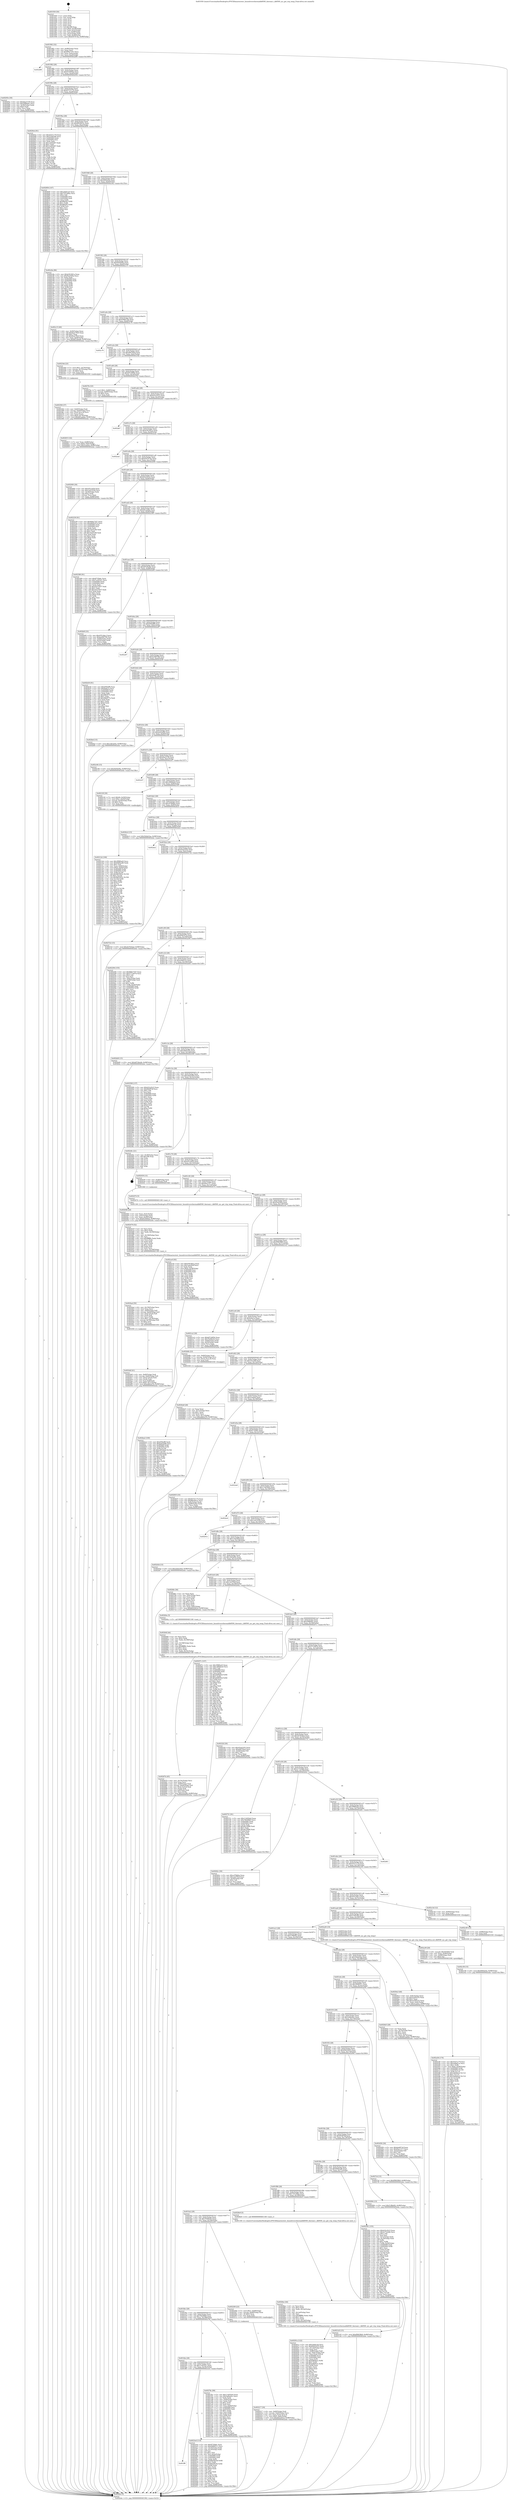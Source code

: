 digraph "0x401930" {
  label = "0x401930 (/mnt/c/Users/mathe/Desktop/tcc/POCII/binaries/extr_linuxdriversthermaldb8500_thermal.c_db8500_sys_get_trip_temp_Final-ollvm.out::main(0))"
  labelloc = "t"
  node[shape=record]

  Entry [label="",width=0.3,height=0.3,shape=circle,fillcolor=black,style=filled]
  "0x401962" [label="{
     0x401962 [32]\l
     | [instrs]\l
     &nbsp;&nbsp;0x401962 \<+6\>: mov -0x98(%rbp),%eax\l
     &nbsp;&nbsp;0x401968 \<+2\>: mov %eax,%ecx\l
     &nbsp;&nbsp;0x40196a \<+6\>: sub $0x800e7357,%ecx\l
     &nbsp;&nbsp;0x401970 \<+6\>: mov %eax,-0x9c(%rbp)\l
     &nbsp;&nbsp;0x401976 \<+6\>: mov %ecx,-0xa0(%rbp)\l
     &nbsp;&nbsp;0x40197c \<+6\>: je 0000000000402d99 \<main+0x1469\>\l
  }"]
  "0x402d99" [label="{
     0x402d99\l
  }", style=dashed]
  "0x401982" [label="{
     0x401982 [28]\l
     | [instrs]\l
     &nbsp;&nbsp;0x401982 \<+5\>: jmp 0000000000401987 \<main+0x57\>\l
     &nbsp;&nbsp;0x401987 \<+6\>: mov -0x9c(%rbp),%eax\l
     &nbsp;&nbsp;0x40198d \<+5\>: sub $0x81f300eb,%eax\l
     &nbsp;&nbsp;0x401992 \<+6\>: mov %eax,-0xa4(%rbp)\l
     &nbsp;&nbsp;0x401998 \<+6\>: je 000000000040205e \<main+0x72e\>\l
  }"]
  Exit [label="",width=0.3,height=0.3,shape=circle,fillcolor=black,style=filled,peripheries=2]
  "0x40205e" [label="{
     0x40205e [30]\l
     | [instrs]\l
     &nbsp;&nbsp;0x40205e \<+5\>: mov $0xbfae3138,%eax\l
     &nbsp;&nbsp;0x402063 \<+5\>: mov $0x2088afac,%ecx\l
     &nbsp;&nbsp;0x402068 \<+3\>: mov -0x30(%rbp),%edx\l
     &nbsp;&nbsp;0x40206b \<+3\>: cmp $0x0,%edx\l
     &nbsp;&nbsp;0x40206e \<+3\>: cmove %ecx,%eax\l
     &nbsp;&nbsp;0x402071 \<+6\>: mov %eax,-0x98(%rbp)\l
     &nbsp;&nbsp;0x402077 \<+5\>: jmp 0000000000402ebe \<main+0x158e\>\l
  }"]
  "0x40199e" [label="{
     0x40199e [28]\l
     | [instrs]\l
     &nbsp;&nbsp;0x40199e \<+5\>: jmp 00000000004019a3 \<main+0x73\>\l
     &nbsp;&nbsp;0x4019a3 \<+6\>: mov -0x9c(%rbp),%eax\l
     &nbsp;&nbsp;0x4019a9 \<+5\>: sub $0x83731174,%eax\l
     &nbsp;&nbsp;0x4019ae \<+6\>: mov %eax,-0xa8(%rbp)\l
     &nbsp;&nbsp;0x4019b4 \<+6\>: je 00000000004029cb \<main+0x109b\>\l
  }"]
  "0x402c58" [label="{
     0x402c58 [15]\l
     | [instrs]\l
     &nbsp;&nbsp;0x402c58 \<+10\>: movl $0x90f5dc6e,-0x98(%rbp)\l
     &nbsp;&nbsp;0x402c62 \<+5\>: jmp 0000000000402ebe \<main+0x158e\>\l
  }"]
  "0x4029cb" [label="{
     0x4029cb [91]\l
     | [instrs]\l
     &nbsp;&nbsp;0x4029cb \<+5\>: mov $0x4327c179,%eax\l
     &nbsp;&nbsp;0x4029d0 \<+5\>: mov $0x510f5c80,%ecx\l
     &nbsp;&nbsp;0x4029d5 \<+7\>: mov 0x405060,%edx\l
     &nbsp;&nbsp;0x4029dc \<+7\>: mov 0x405064,%esi\l
     &nbsp;&nbsp;0x4029e3 \<+2\>: mov %edx,%edi\l
     &nbsp;&nbsp;0x4029e5 \<+6\>: sub $0x1e4d2d47,%edi\l
     &nbsp;&nbsp;0x4029eb \<+3\>: sub $0x1,%edi\l
     &nbsp;&nbsp;0x4029ee \<+6\>: add $0x1e4d2d47,%edi\l
     &nbsp;&nbsp;0x4029f4 \<+3\>: imul %edi,%edx\l
     &nbsp;&nbsp;0x4029f7 \<+3\>: and $0x1,%edx\l
     &nbsp;&nbsp;0x4029fa \<+3\>: cmp $0x0,%edx\l
     &nbsp;&nbsp;0x4029fd \<+4\>: sete %r8b\l
     &nbsp;&nbsp;0x402a01 \<+3\>: cmp $0xa,%esi\l
     &nbsp;&nbsp;0x402a04 \<+4\>: setl %r9b\l
     &nbsp;&nbsp;0x402a08 \<+3\>: mov %r8b,%r10b\l
     &nbsp;&nbsp;0x402a0b \<+3\>: and %r9b,%r10b\l
     &nbsp;&nbsp;0x402a0e \<+3\>: xor %r9b,%r8b\l
     &nbsp;&nbsp;0x402a11 \<+3\>: or %r8b,%r10b\l
     &nbsp;&nbsp;0x402a14 \<+4\>: test $0x1,%r10b\l
     &nbsp;&nbsp;0x402a18 \<+3\>: cmovne %ecx,%eax\l
     &nbsp;&nbsp;0x402a1b \<+6\>: mov %eax,-0x98(%rbp)\l
     &nbsp;&nbsp;0x402a21 \<+5\>: jmp 0000000000402ebe \<main+0x158e\>\l
  }"]
  "0x4019ba" [label="{
     0x4019ba [28]\l
     | [instrs]\l
     &nbsp;&nbsp;0x4019ba \<+5\>: jmp 00000000004019bf \<main+0x8f\>\l
     &nbsp;&nbsp;0x4019bf \<+6\>: mov -0x9c(%rbp),%eax\l
     &nbsp;&nbsp;0x4019c5 \<+5\>: sub $0x88528c2c,%eax\l
     &nbsp;&nbsp;0x4019ca \<+6\>: mov %eax,-0xac(%rbp)\l
     &nbsp;&nbsp;0x4019d0 \<+6\>: je 0000000000402856 \<main+0xf26\>\l
  }"]
  "0x402c49" [label="{
     0x402c49 [15]\l
     | [instrs]\l
     &nbsp;&nbsp;0x402c49 \<+7\>: mov -0x88(%rbp),%rax\l
     &nbsp;&nbsp;0x402c50 \<+3\>: mov %rax,%rdi\l
     &nbsp;&nbsp;0x402c53 \<+5\>: call 0000000000401030 \<free@plt\>\l
     | [calls]\l
     &nbsp;&nbsp;0x401030 \{1\} (unknown)\l
  }"]
  "0x402856" [label="{
     0x402856 [147]\l
     | [instrs]\l
     &nbsp;&nbsp;0x402856 \<+5\>: mov $0xcfebb1ab,%eax\l
     &nbsp;&nbsp;0x40285b \<+5\>: mov $0x7251d8ae,%ecx\l
     &nbsp;&nbsp;0x402860 \<+2\>: mov $0x1,%dl\l
     &nbsp;&nbsp;0x402862 \<+7\>: mov 0x405060,%esi\l
     &nbsp;&nbsp;0x402869 \<+7\>: mov 0x405064,%edi\l
     &nbsp;&nbsp;0x402870 \<+3\>: mov %esi,%r8d\l
     &nbsp;&nbsp;0x402873 \<+7\>: sub $0x8bfe92,%r8d\l
     &nbsp;&nbsp;0x40287a \<+4\>: sub $0x1,%r8d\l
     &nbsp;&nbsp;0x40287e \<+7\>: add $0x8bfe92,%r8d\l
     &nbsp;&nbsp;0x402885 \<+4\>: imul %r8d,%esi\l
     &nbsp;&nbsp;0x402889 \<+3\>: and $0x1,%esi\l
     &nbsp;&nbsp;0x40288c \<+3\>: cmp $0x0,%esi\l
     &nbsp;&nbsp;0x40288f \<+4\>: sete %r9b\l
     &nbsp;&nbsp;0x402893 \<+3\>: cmp $0xa,%edi\l
     &nbsp;&nbsp;0x402896 \<+4\>: setl %r10b\l
     &nbsp;&nbsp;0x40289a \<+3\>: mov %r9b,%r11b\l
     &nbsp;&nbsp;0x40289d \<+4\>: xor $0xff,%r11b\l
     &nbsp;&nbsp;0x4028a1 \<+3\>: mov %r10b,%bl\l
     &nbsp;&nbsp;0x4028a4 \<+3\>: xor $0xff,%bl\l
     &nbsp;&nbsp;0x4028a7 \<+3\>: xor $0x0,%dl\l
     &nbsp;&nbsp;0x4028aa \<+3\>: mov %r11b,%r14b\l
     &nbsp;&nbsp;0x4028ad \<+4\>: and $0x0,%r14b\l
     &nbsp;&nbsp;0x4028b1 \<+3\>: and %dl,%r9b\l
     &nbsp;&nbsp;0x4028b4 \<+3\>: mov %bl,%r15b\l
     &nbsp;&nbsp;0x4028b7 \<+4\>: and $0x0,%r15b\l
     &nbsp;&nbsp;0x4028bb \<+3\>: and %dl,%r10b\l
     &nbsp;&nbsp;0x4028be \<+3\>: or %r9b,%r14b\l
     &nbsp;&nbsp;0x4028c1 \<+3\>: or %r10b,%r15b\l
     &nbsp;&nbsp;0x4028c4 \<+3\>: xor %r15b,%r14b\l
     &nbsp;&nbsp;0x4028c7 \<+3\>: or %bl,%r11b\l
     &nbsp;&nbsp;0x4028ca \<+4\>: xor $0xff,%r11b\l
     &nbsp;&nbsp;0x4028ce \<+3\>: or $0x0,%dl\l
     &nbsp;&nbsp;0x4028d1 \<+3\>: and %dl,%r11b\l
     &nbsp;&nbsp;0x4028d4 \<+3\>: or %r11b,%r14b\l
     &nbsp;&nbsp;0x4028d7 \<+4\>: test $0x1,%r14b\l
     &nbsp;&nbsp;0x4028db \<+3\>: cmovne %ecx,%eax\l
     &nbsp;&nbsp;0x4028de \<+6\>: mov %eax,-0x98(%rbp)\l
     &nbsp;&nbsp;0x4028e4 \<+5\>: jmp 0000000000402ebe \<main+0x158e\>\l
  }"]
  "0x4019d6" [label="{
     0x4019d6 [28]\l
     | [instrs]\l
     &nbsp;&nbsp;0x4019d6 \<+5\>: jmp 00000000004019db \<main+0xab\>\l
     &nbsp;&nbsp;0x4019db \<+6\>: mov -0x9c(%rbp),%eax\l
     &nbsp;&nbsp;0x4019e1 \<+5\>: sub $0x90f5dc6e,%eax\l
     &nbsp;&nbsp;0x4019e6 \<+6\>: mov %eax,-0xb0(%rbp)\l
     &nbsp;&nbsp;0x4019ec \<+6\>: je 0000000000402c8a \<main+0x135a\>\l
  }"]
  "0x402ba2" [label="{
     0x402ba2 [100]\l
     | [instrs]\l
     &nbsp;&nbsp;0x402ba2 \<+5\>: mov $0xb95faff9,%edx\l
     &nbsp;&nbsp;0x402ba7 \<+5\>: mov $0xbe63af46,%esi\l
     &nbsp;&nbsp;0x402bac \<+8\>: mov 0x405060,%r8d\l
     &nbsp;&nbsp;0x402bb4 \<+8\>: mov 0x405064,%r9d\l
     &nbsp;&nbsp;0x402bbc \<+3\>: mov %r8d,%r10d\l
     &nbsp;&nbsp;0x402bbf \<+7\>: add $0xe283e8a4,%r10d\l
     &nbsp;&nbsp;0x402bc6 \<+4\>: sub $0x1,%r10d\l
     &nbsp;&nbsp;0x402bca \<+7\>: sub $0xe283e8a4,%r10d\l
     &nbsp;&nbsp;0x402bd1 \<+4\>: imul %r10d,%r8d\l
     &nbsp;&nbsp;0x402bd5 \<+4\>: and $0x1,%r8d\l
     &nbsp;&nbsp;0x402bd9 \<+4\>: cmp $0x0,%r8d\l
     &nbsp;&nbsp;0x402bdd \<+4\>: sete %r11b\l
     &nbsp;&nbsp;0x402be1 \<+4\>: cmp $0xa,%r9d\l
     &nbsp;&nbsp;0x402be5 \<+3\>: setl %bl\l
     &nbsp;&nbsp;0x402be8 \<+3\>: mov %r11b,%r14b\l
     &nbsp;&nbsp;0x402beb \<+3\>: and %bl,%r14b\l
     &nbsp;&nbsp;0x402bee \<+3\>: xor %bl,%r11b\l
     &nbsp;&nbsp;0x402bf1 \<+3\>: or %r11b,%r14b\l
     &nbsp;&nbsp;0x402bf4 \<+4\>: test $0x1,%r14b\l
     &nbsp;&nbsp;0x402bf8 \<+3\>: cmovne %esi,%edx\l
     &nbsp;&nbsp;0x402bfb \<+6\>: mov %edx,-0x98(%rbp)\l
     &nbsp;&nbsp;0x402c01 \<+5\>: jmp 0000000000402ebe \<main+0x158e\>\l
  }"]
  "0x402c8a" [label="{
     0x402c8a [86]\l
     | [instrs]\l
     &nbsp;&nbsp;0x402c8a \<+5\>: mov $0xb361661a,%eax\l
     &nbsp;&nbsp;0x402c8f \<+5\>: mov $0xf5ed340a,%ecx\l
     &nbsp;&nbsp;0x402c94 \<+2\>: xor %edx,%edx\l
     &nbsp;&nbsp;0x402c96 \<+7\>: mov 0x405060,%esi\l
     &nbsp;&nbsp;0x402c9d \<+7\>: mov 0x405064,%edi\l
     &nbsp;&nbsp;0x402ca4 \<+3\>: sub $0x1,%edx\l
     &nbsp;&nbsp;0x402ca7 \<+3\>: mov %esi,%r8d\l
     &nbsp;&nbsp;0x402caa \<+3\>: add %edx,%r8d\l
     &nbsp;&nbsp;0x402cad \<+4\>: imul %r8d,%esi\l
     &nbsp;&nbsp;0x402cb1 \<+3\>: and $0x1,%esi\l
     &nbsp;&nbsp;0x402cb4 \<+3\>: cmp $0x0,%esi\l
     &nbsp;&nbsp;0x402cb7 \<+4\>: sete %r9b\l
     &nbsp;&nbsp;0x402cbb \<+3\>: cmp $0xa,%edi\l
     &nbsp;&nbsp;0x402cbe \<+4\>: setl %r10b\l
     &nbsp;&nbsp;0x402cc2 \<+3\>: mov %r9b,%r11b\l
     &nbsp;&nbsp;0x402cc5 \<+3\>: and %r10b,%r11b\l
     &nbsp;&nbsp;0x402cc8 \<+3\>: xor %r10b,%r9b\l
     &nbsp;&nbsp;0x402ccb \<+3\>: or %r9b,%r11b\l
     &nbsp;&nbsp;0x402cce \<+4\>: test $0x1,%r11b\l
     &nbsp;&nbsp;0x402cd2 \<+3\>: cmovne %ecx,%eax\l
     &nbsp;&nbsp;0x402cd5 \<+6\>: mov %eax,-0x98(%rbp)\l
     &nbsp;&nbsp;0x402cdb \<+5\>: jmp 0000000000402ebe \<main+0x158e\>\l
  }"]
  "0x4019f2" [label="{
     0x4019f2 [28]\l
     | [instrs]\l
     &nbsp;&nbsp;0x4019f2 \<+5\>: jmp 00000000004019f7 \<main+0xc7\>\l
     &nbsp;&nbsp;0x4019f7 \<+6\>: mov -0x9c(%rbp),%eax\l
     &nbsp;&nbsp;0x4019fd \<+5\>: sub $0x92f3b49a,%eax\l
     &nbsp;&nbsp;0x401a02 \<+6\>: mov %eax,-0xb4(%rbp)\l
     &nbsp;&nbsp;0x401a08 \<+6\>: je 0000000000402c15 \<main+0x12e5\>\l
  }"]
  "0x402a56" [label="{
     0x402a56 [170]\l
     | [instrs]\l
     &nbsp;&nbsp;0x402a56 \<+5\>: mov $0x4327c179,%esi\l
     &nbsp;&nbsp;0x402a5b \<+5\>: mov $0xe4dbf1ce,%ecx\l
     &nbsp;&nbsp;0x402a60 \<+3\>: mov $0x1,%r8b\l
     &nbsp;&nbsp;0x402a63 \<+10\>: movl $0x0,-0x94(%rbp)\l
     &nbsp;&nbsp;0x402a6d \<+8\>: mov 0x405060,%r9d\l
     &nbsp;&nbsp;0x402a75 \<+8\>: mov 0x405064,%r10d\l
     &nbsp;&nbsp;0x402a7d \<+3\>: mov %r9d,%r11d\l
     &nbsp;&nbsp;0x402a80 \<+7\>: sub $0x5a8e8ee2,%r11d\l
     &nbsp;&nbsp;0x402a87 \<+4\>: sub $0x1,%r11d\l
     &nbsp;&nbsp;0x402a8b \<+7\>: add $0x5a8e8ee2,%r11d\l
     &nbsp;&nbsp;0x402a92 \<+4\>: imul %r11d,%r9d\l
     &nbsp;&nbsp;0x402a96 \<+4\>: and $0x1,%r9d\l
     &nbsp;&nbsp;0x402a9a \<+4\>: cmp $0x0,%r9d\l
     &nbsp;&nbsp;0x402a9e \<+3\>: sete %bl\l
     &nbsp;&nbsp;0x402aa1 \<+4\>: cmp $0xa,%r10d\l
     &nbsp;&nbsp;0x402aa5 \<+4\>: setl %r14b\l
     &nbsp;&nbsp;0x402aa9 \<+3\>: mov %bl,%r15b\l
     &nbsp;&nbsp;0x402aac \<+4\>: xor $0xff,%r15b\l
     &nbsp;&nbsp;0x402ab0 \<+3\>: mov %r14b,%r12b\l
     &nbsp;&nbsp;0x402ab3 \<+4\>: xor $0xff,%r12b\l
     &nbsp;&nbsp;0x402ab7 \<+4\>: xor $0x1,%r8b\l
     &nbsp;&nbsp;0x402abb \<+3\>: mov %r15b,%r13b\l
     &nbsp;&nbsp;0x402abe \<+4\>: and $0xff,%r13b\l
     &nbsp;&nbsp;0x402ac2 \<+3\>: and %r8b,%bl\l
     &nbsp;&nbsp;0x402ac5 \<+3\>: mov %r12b,%dl\l
     &nbsp;&nbsp;0x402ac8 \<+3\>: and $0xff,%dl\l
     &nbsp;&nbsp;0x402acb \<+3\>: and %r8b,%r14b\l
     &nbsp;&nbsp;0x402ace \<+3\>: or %bl,%r13b\l
     &nbsp;&nbsp;0x402ad1 \<+3\>: or %r14b,%dl\l
     &nbsp;&nbsp;0x402ad4 \<+3\>: xor %dl,%r13b\l
     &nbsp;&nbsp;0x402ad7 \<+3\>: or %r12b,%r15b\l
     &nbsp;&nbsp;0x402ada \<+4\>: xor $0xff,%r15b\l
     &nbsp;&nbsp;0x402ade \<+4\>: or $0x1,%r8b\l
     &nbsp;&nbsp;0x402ae2 \<+3\>: and %r8b,%r15b\l
     &nbsp;&nbsp;0x402ae5 \<+3\>: or %r15b,%r13b\l
     &nbsp;&nbsp;0x402ae8 \<+4\>: test $0x1,%r13b\l
     &nbsp;&nbsp;0x402aec \<+3\>: cmovne %ecx,%esi\l
     &nbsp;&nbsp;0x402aef \<+6\>: mov %esi,-0x98(%rbp)\l
     &nbsp;&nbsp;0x402af5 \<+6\>: mov %eax,-0x1a8(%rbp)\l
     &nbsp;&nbsp;0x402afb \<+5\>: jmp 0000000000402ebe \<main+0x158e\>\l
  }"]
  "0x402c15" [label="{
     0x402c15 [40]\l
     | [instrs]\l
     &nbsp;&nbsp;0x402c15 \<+6\>: mov -0x94(%rbp),%eax\l
     &nbsp;&nbsp;0x402c1b \<+5\>: add $0x8eee78c0,%eax\l
     &nbsp;&nbsp;0x402c20 \<+3\>: add $0x1,%eax\l
     &nbsp;&nbsp;0x402c23 \<+5\>: sub $0x8eee78c0,%eax\l
     &nbsp;&nbsp;0x402c28 \<+6\>: mov %eax,-0x94(%rbp)\l
     &nbsp;&nbsp;0x402c2e \<+10\>: movl $0xb87d4a4b,-0x98(%rbp)\l
     &nbsp;&nbsp;0x402c38 \<+5\>: jmp 0000000000402ebe \<main+0x158e\>\l
  }"]
  "0x401a0e" [label="{
     0x401a0e [28]\l
     | [instrs]\l
     &nbsp;&nbsp;0x401a0e \<+5\>: jmp 0000000000401a13 \<main+0xe3\>\l
     &nbsp;&nbsp;0x401a13 \<+6\>: mov -0x9c(%rbp),%eax\l
     &nbsp;&nbsp;0x401a19 \<+5\>: sub $0x9388e70d,%eax\l
     &nbsp;&nbsp;0x401a1e \<+6\>: mov %eax,-0xb8(%rbp)\l
     &nbsp;&nbsp;0x401a24 \<+6\>: je 0000000000402c76 \<main+0x1346\>\l
  }"]
  "0x402a39" [label="{
     0x402a39 [29]\l
     | [instrs]\l
     &nbsp;&nbsp;0x402a39 \<+10\>: movabs $0x4030b6,%rdi\l
     &nbsp;&nbsp;0x402a43 \<+6\>: mov %eax,-0x90(%rbp)\l
     &nbsp;&nbsp;0x402a49 \<+6\>: mov -0x90(%rbp),%esi\l
     &nbsp;&nbsp;0x402a4f \<+2\>: mov $0x0,%al\l
     &nbsp;&nbsp;0x402a51 \<+5\>: call 0000000000401040 \<printf@plt\>\l
     | [calls]\l
     &nbsp;&nbsp;0x401040 \{1\} (unknown)\l
  }"]
  "0x402c76" [label="{
     0x402c76\l
  }", style=dashed]
  "0x401a2a" [label="{
     0x401a2a [28]\l
     | [instrs]\l
     &nbsp;&nbsp;0x401a2a \<+5\>: jmp 0000000000401a2f \<main+0xff\>\l
     &nbsp;&nbsp;0x401a2f \<+6\>: mov -0x9c(%rbp),%eax\l
     &nbsp;&nbsp;0x401a35 \<+5\>: sub $0xa8d7f4ad,%eax\l
     &nbsp;&nbsp;0x401a3a \<+6\>: mov %eax,-0xbc(%rbp)\l
     &nbsp;&nbsp;0x401a40 \<+6\>: je 000000000040234d \<main+0xa1d\>\l
  }"]
  "0x40291a" [label="{
     0x40291a [122]\l
     | [instrs]\l
     &nbsp;&nbsp;0x40291a \<+5\>: mov $0xcfebb1ab,%ecx\l
     &nbsp;&nbsp;0x40291f \<+5\>: mov $0x60b52433,%edx\l
     &nbsp;&nbsp;0x402924 \<+6\>: mov -0x1a4(%rbp),%esi\l
     &nbsp;&nbsp;0x40292a \<+3\>: imul %eax,%esi\l
     &nbsp;&nbsp;0x40292d \<+7\>: mov -0x88(%rbp),%rdi\l
     &nbsp;&nbsp;0x402934 \<+7\>: movslq -0x8c(%rbp),%r8\l
     &nbsp;&nbsp;0x40293b \<+4\>: mov %esi,(%rdi,%r8,4)\l
     &nbsp;&nbsp;0x40293f \<+7\>: mov 0x405060,%eax\l
     &nbsp;&nbsp;0x402946 \<+7\>: mov 0x405064,%esi\l
     &nbsp;&nbsp;0x40294d \<+3\>: mov %eax,%r9d\l
     &nbsp;&nbsp;0x402950 \<+7\>: sub $0xfa8b9eec,%r9d\l
     &nbsp;&nbsp;0x402957 \<+4\>: sub $0x1,%r9d\l
     &nbsp;&nbsp;0x40295b \<+7\>: add $0xfa8b9eec,%r9d\l
     &nbsp;&nbsp;0x402962 \<+4\>: imul %r9d,%eax\l
     &nbsp;&nbsp;0x402966 \<+3\>: and $0x1,%eax\l
     &nbsp;&nbsp;0x402969 \<+3\>: cmp $0x0,%eax\l
     &nbsp;&nbsp;0x40296c \<+4\>: sete %r10b\l
     &nbsp;&nbsp;0x402970 \<+3\>: cmp $0xa,%esi\l
     &nbsp;&nbsp;0x402973 \<+4\>: setl %r11b\l
     &nbsp;&nbsp;0x402977 \<+3\>: mov %r10b,%bl\l
     &nbsp;&nbsp;0x40297a \<+3\>: and %r11b,%bl\l
     &nbsp;&nbsp;0x40297d \<+3\>: xor %r11b,%r10b\l
     &nbsp;&nbsp;0x402980 \<+3\>: or %r10b,%bl\l
     &nbsp;&nbsp;0x402983 \<+3\>: test $0x1,%bl\l
     &nbsp;&nbsp;0x402986 \<+3\>: cmovne %edx,%ecx\l
     &nbsp;&nbsp;0x402989 \<+6\>: mov %ecx,-0x98(%rbp)\l
     &nbsp;&nbsp;0x40298f \<+5\>: jmp 0000000000402ebe \<main+0x158e\>\l
  }"]
  "0x40234d" [label="{
     0x40234d [23]\l
     | [instrs]\l
     &nbsp;&nbsp;0x40234d \<+7\>: movl $0x1,-0x70(%rbp)\l
     &nbsp;&nbsp;0x402354 \<+4\>: movslq -0x70(%rbp),%rax\l
     &nbsp;&nbsp;0x402358 \<+4\>: shl $0x4,%rax\l
     &nbsp;&nbsp;0x40235c \<+3\>: mov %rax,%rdi\l
     &nbsp;&nbsp;0x40235f \<+5\>: call 0000000000401050 \<malloc@plt\>\l
     | [calls]\l
     &nbsp;&nbsp;0x401050 \{1\} (unknown)\l
  }"]
  "0x401a46" [label="{
     0x401a46 [28]\l
     | [instrs]\l
     &nbsp;&nbsp;0x401a46 \<+5\>: jmp 0000000000401a4b \<main+0x11b\>\l
     &nbsp;&nbsp;0x401a4b \<+6\>: mov -0x9c(%rbp),%eax\l
     &nbsp;&nbsp;0x401a51 \<+5\>: sub $0xb07c665b,%eax\l
     &nbsp;&nbsp;0x401a56 \<+6\>: mov %eax,-0xc0(%rbp)\l
     &nbsp;&nbsp;0x401a5c \<+6\>: je 00000000004027fe \<main+0xece\>\l
  }"]
  "0x4028ee" [label="{
     0x4028ee [44]\l
     | [instrs]\l
     &nbsp;&nbsp;0x4028ee \<+2\>: xor %ecx,%ecx\l
     &nbsp;&nbsp;0x4028f0 \<+5\>: mov $0x2,%edx\l
     &nbsp;&nbsp;0x4028f5 \<+6\>: mov %edx,-0x1a0(%rbp)\l
     &nbsp;&nbsp;0x4028fb \<+1\>: cltd\l
     &nbsp;&nbsp;0x4028fc \<+6\>: mov -0x1a0(%rbp),%esi\l
     &nbsp;&nbsp;0x402902 \<+2\>: idiv %esi\l
     &nbsp;&nbsp;0x402904 \<+6\>: imul $0xfffffffe,%edx,%edx\l
     &nbsp;&nbsp;0x40290a \<+3\>: sub $0x1,%ecx\l
     &nbsp;&nbsp;0x40290d \<+2\>: sub %ecx,%edx\l
     &nbsp;&nbsp;0x40290f \<+6\>: mov %edx,-0x1a4(%rbp)\l
     &nbsp;&nbsp;0x402915 \<+5\>: call 0000000000401160 \<next_i\>\l
     | [calls]\l
     &nbsp;&nbsp;0x401160 \{1\} (/mnt/c/Users/mathe/Desktop/tcc/POCII/binaries/extr_linuxdriversthermaldb8500_thermal.c_db8500_sys_get_trip_temp_Final-ollvm.out::next_i)\l
  }"]
  "0x4027fe" [label="{
     0x4027fe [23]\l
     | [instrs]\l
     &nbsp;&nbsp;0x4027fe \<+7\>: movl $0x1,-0x80(%rbp)\l
     &nbsp;&nbsp;0x402805 \<+4\>: movslq -0x80(%rbp),%rax\l
     &nbsp;&nbsp;0x402809 \<+4\>: shl $0x2,%rax\l
     &nbsp;&nbsp;0x40280d \<+3\>: mov %rax,%rdi\l
     &nbsp;&nbsp;0x402810 \<+5\>: call 0000000000401050 \<malloc@plt\>\l
     | [calls]\l
     &nbsp;&nbsp;0x401050 \{1\} (unknown)\l
  }"]
  "0x401a62" [label="{
     0x401a62 [28]\l
     | [instrs]\l
     &nbsp;&nbsp;0x401a62 \<+5\>: jmp 0000000000401a67 \<main+0x137\>\l
     &nbsp;&nbsp;0x401a67 \<+6\>: mov -0x9c(%rbp),%eax\l
     &nbsp;&nbsp;0x401a6d \<+5\>: sub $0xb22c43c5,%eax\l
     &nbsp;&nbsp;0x401a72 \<+6\>: mov %eax,-0xc4(%rbp)\l
     &nbsp;&nbsp;0x401a78 \<+6\>: je 0000000000402db7 \<main+0x1487\>\l
  }"]
  "0x402815" [label="{
     0x402815 [32]\l
     | [instrs]\l
     &nbsp;&nbsp;0x402815 \<+7\>: mov %rax,-0x88(%rbp)\l
     &nbsp;&nbsp;0x40281c \<+10\>: movl $0x0,-0x8c(%rbp)\l
     &nbsp;&nbsp;0x402826 \<+10\>: movl $0x3caefea,-0x98(%rbp)\l
     &nbsp;&nbsp;0x402830 \<+5\>: jmp 0000000000402ebe \<main+0x158e\>\l
  }"]
  "0x402db7" [label="{
     0x402db7\l
  }", style=dashed]
  "0x401a7e" [label="{
     0x401a7e [28]\l
     | [instrs]\l
     &nbsp;&nbsp;0x401a7e \<+5\>: jmp 0000000000401a83 \<main+0x153\>\l
     &nbsp;&nbsp;0x401a83 \<+6\>: mov -0x9c(%rbp),%eax\l
     &nbsp;&nbsp;0x401a89 \<+5\>: sub $0xb361661a,%eax\l
     &nbsp;&nbsp;0x401a8e \<+6\>: mov %eax,-0xc8(%rbp)\l
     &nbsp;&nbsp;0x401a94 \<+6\>: je 0000000000402ead \<main+0x157d\>\l
  }"]
  "0x40267b" [label="{
     0x40267b [45]\l
     | [instrs]\l
     &nbsp;&nbsp;0x40267b \<+6\>: mov -0x19c(%rbp),%ecx\l
     &nbsp;&nbsp;0x402681 \<+3\>: imul %eax,%ecx\l
     &nbsp;&nbsp;0x402684 \<+4\>: mov -0x60(%rbp),%rdi\l
     &nbsp;&nbsp;0x402688 \<+4\>: movslq -0x64(%rbp),%r8\l
     &nbsp;&nbsp;0x40268c \<+4\>: mov (%rdi,%r8,8),%rdi\l
     &nbsp;&nbsp;0x402690 \<+3\>: mov (%rdi),%rdi\l
     &nbsp;&nbsp;0x402693 \<+4\>: mov 0x8(%rdi),%rdi\l
     &nbsp;&nbsp;0x402697 \<+2\>: mov %ecx,(%rdi)\l
     &nbsp;&nbsp;0x402699 \<+10\>: movl $0x33ce2f6,-0x98(%rbp)\l
     &nbsp;&nbsp;0x4026a3 \<+5\>: jmp 0000000000402ebe \<main+0x158e\>\l
  }"]
  "0x402ead" [label="{
     0x402ead\l
  }", style=dashed]
  "0x401a9a" [label="{
     0x401a9a [28]\l
     | [instrs]\l
     &nbsp;&nbsp;0x401a9a \<+5\>: jmp 0000000000401a9f \<main+0x16f\>\l
     &nbsp;&nbsp;0x401a9f \<+6\>: mov -0x9c(%rbp),%eax\l
     &nbsp;&nbsp;0x401aa5 \<+5\>: sub $0xb50767da,%eax\l
     &nbsp;&nbsp;0x401aaa \<+6\>: mov %eax,-0xcc(%rbp)\l
     &nbsp;&nbsp;0x401ab0 \<+6\>: je 0000000000402000 \<main+0x6d0\>\l
  }"]
  "0x40264f" [label="{
     0x40264f [44]\l
     | [instrs]\l
     &nbsp;&nbsp;0x40264f \<+2\>: xor %ecx,%ecx\l
     &nbsp;&nbsp;0x402651 \<+5\>: mov $0x2,%edx\l
     &nbsp;&nbsp;0x402656 \<+6\>: mov %edx,-0x198(%rbp)\l
     &nbsp;&nbsp;0x40265c \<+1\>: cltd\l
     &nbsp;&nbsp;0x40265d \<+6\>: mov -0x198(%rbp),%esi\l
     &nbsp;&nbsp;0x402663 \<+2\>: idiv %esi\l
     &nbsp;&nbsp;0x402665 \<+6\>: imul $0xfffffffe,%edx,%edx\l
     &nbsp;&nbsp;0x40266b \<+3\>: sub $0x1,%ecx\l
     &nbsp;&nbsp;0x40266e \<+2\>: sub %ecx,%edx\l
     &nbsp;&nbsp;0x402670 \<+6\>: mov %edx,-0x19c(%rbp)\l
     &nbsp;&nbsp;0x402676 \<+5\>: call 0000000000401160 \<next_i\>\l
     | [calls]\l
     &nbsp;&nbsp;0x401160 \{1\} (/mnt/c/Users/mathe/Desktop/tcc/POCII/binaries/extr_linuxdriversthermaldb8500_thermal.c_db8500_sys_get_trip_temp_Final-ollvm.out::next_i)\l
  }"]
  "0x402000" [label="{
     0x402000 [30]\l
     | [instrs]\l
     &nbsp;&nbsp;0x402000 \<+5\>: mov $0xef21ad29,%eax\l
     &nbsp;&nbsp;0x402005 \<+5\>: mov $0x1a414169,%ecx\l
     &nbsp;&nbsp;0x40200a \<+3\>: mov -0x34(%rbp),%edx\l
     &nbsp;&nbsp;0x40200d \<+3\>: cmp $0x2,%edx\l
     &nbsp;&nbsp;0x402010 \<+3\>: cmovne %ecx,%eax\l
     &nbsp;&nbsp;0x402013 \<+6\>: mov %eax,-0x98(%rbp)\l
     &nbsp;&nbsp;0x402019 \<+5\>: jmp 0000000000402ebe \<main+0x158e\>\l
  }"]
  "0x401ab6" [label="{
     0x401ab6 [28]\l
     | [instrs]\l
     &nbsp;&nbsp;0x401ab6 \<+5\>: jmp 0000000000401abb \<main+0x18b\>\l
     &nbsp;&nbsp;0x401abb \<+6\>: mov -0x9c(%rbp),%eax\l
     &nbsp;&nbsp;0x401ac1 \<+5\>: sub $0xb622261d,%eax\l
     &nbsp;&nbsp;0x401ac6 \<+6\>: mov %eax,-0xd0(%rbp)\l
     &nbsp;&nbsp;0x401acc \<+6\>: je 0000000000402239 \<main+0x909\>\l
  }"]
  "0x402ebe" [label="{
     0x402ebe [5]\l
     | [instrs]\l
     &nbsp;&nbsp;0x402ebe \<+5\>: jmp 0000000000401962 \<main+0x32\>\l
  }"]
  "0x401930" [label="{
     0x401930 [50]\l
     | [instrs]\l
     &nbsp;&nbsp;0x401930 \<+1\>: push %rbp\l
     &nbsp;&nbsp;0x401931 \<+3\>: mov %rsp,%rbp\l
     &nbsp;&nbsp;0x401934 \<+2\>: push %r15\l
     &nbsp;&nbsp;0x401936 \<+2\>: push %r14\l
     &nbsp;&nbsp;0x401938 \<+2\>: push %r13\l
     &nbsp;&nbsp;0x40193a \<+2\>: push %r12\l
     &nbsp;&nbsp;0x40193c \<+1\>: push %rbx\l
     &nbsp;&nbsp;0x40193d \<+7\>: sub $0x188,%rsp\l
     &nbsp;&nbsp;0x401944 \<+7\>: movl $0x0,-0x38(%rbp)\l
     &nbsp;&nbsp;0x40194b \<+3\>: mov %edi,-0x3c(%rbp)\l
     &nbsp;&nbsp;0x40194e \<+4\>: mov %rsi,-0x48(%rbp)\l
     &nbsp;&nbsp;0x401952 \<+3\>: mov -0x3c(%rbp),%edi\l
     &nbsp;&nbsp;0x401955 \<+3\>: mov %edi,-0x34(%rbp)\l
     &nbsp;&nbsp;0x401958 \<+10\>: movl $0xb50767da,-0x98(%rbp)\l
  }"]
  "0x4024df" [label="{
     0x4024df [41]\l
     | [instrs]\l
     &nbsp;&nbsp;0x4024df \<+4\>: mov -0x60(%rbp),%rdi\l
     &nbsp;&nbsp;0x4024e3 \<+4\>: movslq -0x64(%rbp),%r8\l
     &nbsp;&nbsp;0x4024e7 \<+4\>: mov (%rdi,%r8,8),%rdi\l
     &nbsp;&nbsp;0x4024eb \<+3\>: mov (%rdi),%rdi\l
     &nbsp;&nbsp;0x4024ee \<+4\>: mov %rax,0x8(%rdi)\l
     &nbsp;&nbsp;0x4024f2 \<+7\>: movl $0x0,-0x7c(%rbp)\l
     &nbsp;&nbsp;0x4024f9 \<+10\>: movl $0xedb0cd7b,-0x98(%rbp)\l
     &nbsp;&nbsp;0x402503 \<+5\>: jmp 0000000000402ebe \<main+0x158e\>\l
  }"]
  "0x402239" [label="{
     0x402239 [91]\l
     | [instrs]\l
     &nbsp;&nbsp;0x402239 \<+5\>: mov $0x800e7357,%eax\l
     &nbsp;&nbsp;0x40223e \<+5\>: mov $0xd908167d,%ecx\l
     &nbsp;&nbsp;0x402243 \<+7\>: mov 0x405060,%edx\l
     &nbsp;&nbsp;0x40224a \<+7\>: mov 0x405064,%esi\l
     &nbsp;&nbsp;0x402251 \<+2\>: mov %edx,%edi\l
     &nbsp;&nbsp;0x402253 \<+6\>: sub $0x1bd1fc48,%edi\l
     &nbsp;&nbsp;0x402259 \<+3\>: sub $0x1,%edi\l
     &nbsp;&nbsp;0x40225c \<+6\>: add $0x1bd1fc48,%edi\l
     &nbsp;&nbsp;0x402262 \<+3\>: imul %edi,%edx\l
     &nbsp;&nbsp;0x402265 \<+3\>: and $0x1,%edx\l
     &nbsp;&nbsp;0x402268 \<+3\>: cmp $0x0,%edx\l
     &nbsp;&nbsp;0x40226b \<+4\>: sete %r8b\l
     &nbsp;&nbsp;0x40226f \<+3\>: cmp $0xa,%esi\l
     &nbsp;&nbsp;0x402272 \<+4\>: setl %r9b\l
     &nbsp;&nbsp;0x402276 \<+3\>: mov %r8b,%r10b\l
     &nbsp;&nbsp;0x402279 \<+3\>: and %r9b,%r10b\l
     &nbsp;&nbsp;0x40227c \<+3\>: xor %r9b,%r8b\l
     &nbsp;&nbsp;0x40227f \<+3\>: or %r8b,%r10b\l
     &nbsp;&nbsp;0x402282 \<+4\>: test $0x1,%r10b\l
     &nbsp;&nbsp;0x402286 \<+3\>: cmovne %ecx,%eax\l
     &nbsp;&nbsp;0x402289 \<+6\>: mov %eax,-0x98(%rbp)\l
     &nbsp;&nbsp;0x40228f \<+5\>: jmp 0000000000402ebe \<main+0x158e\>\l
  }"]
  "0x401ad2" [label="{
     0x401ad2 [28]\l
     | [instrs]\l
     &nbsp;&nbsp;0x401ad2 \<+5\>: jmp 0000000000401ad7 \<main+0x1a7\>\l
     &nbsp;&nbsp;0x401ad7 \<+6\>: mov -0x9c(%rbp),%eax\l
     &nbsp;&nbsp;0x401add \<+5\>: sub $0xb81aabbe,%eax\l
     &nbsp;&nbsp;0x401ae2 \<+6\>: mov %eax,-0xd4(%rbp)\l
     &nbsp;&nbsp;0x401ae8 \<+6\>: je 0000000000402389 \<main+0xa59\>\l
  }"]
  "0x4024ad" [label="{
     0x4024ad [50]\l
     | [instrs]\l
     &nbsp;&nbsp;0x4024ad \<+6\>: mov -0x194(%rbp),%ecx\l
     &nbsp;&nbsp;0x4024b3 \<+3\>: imul %eax,%ecx\l
     &nbsp;&nbsp;0x4024b6 \<+4\>: mov -0x60(%rbp),%r8\l
     &nbsp;&nbsp;0x4024ba \<+4\>: movslq -0x64(%rbp),%r9\l
     &nbsp;&nbsp;0x4024be \<+4\>: mov (%r8,%r9,8),%r8\l
     &nbsp;&nbsp;0x4024c2 \<+3\>: mov (%r8),%r8\l
     &nbsp;&nbsp;0x4024c5 \<+3\>: mov %ecx,(%r8)\l
     &nbsp;&nbsp;0x4024c8 \<+7\>: movl $0x1,-0x78(%rbp)\l
     &nbsp;&nbsp;0x4024cf \<+4\>: movslq -0x78(%rbp),%r8\l
     &nbsp;&nbsp;0x4024d3 \<+4\>: shl $0x2,%r8\l
     &nbsp;&nbsp;0x4024d7 \<+3\>: mov %r8,%rdi\l
     &nbsp;&nbsp;0x4024da \<+5\>: call 0000000000401050 \<malloc@plt\>\l
     | [calls]\l
     &nbsp;&nbsp;0x401050 \{1\} (unknown)\l
  }"]
  "0x402389" [label="{
     0x402389 [91]\l
     | [instrs]\l
     &nbsp;&nbsp;0x402389 \<+5\>: mov $0x8735b6c,%eax\l
     &nbsp;&nbsp;0x40238e \<+5\>: mov $0x7cc65321,%ecx\l
     &nbsp;&nbsp;0x402393 \<+7\>: mov 0x405060,%edx\l
     &nbsp;&nbsp;0x40239a \<+7\>: mov 0x405064,%esi\l
     &nbsp;&nbsp;0x4023a1 \<+2\>: mov %edx,%edi\l
     &nbsp;&nbsp;0x4023a3 \<+6\>: sub $0xe4315037,%edi\l
     &nbsp;&nbsp;0x4023a9 \<+3\>: sub $0x1,%edi\l
     &nbsp;&nbsp;0x4023ac \<+6\>: add $0xe4315037,%edi\l
     &nbsp;&nbsp;0x4023b2 \<+3\>: imul %edi,%edx\l
     &nbsp;&nbsp;0x4023b5 \<+3\>: and $0x1,%edx\l
     &nbsp;&nbsp;0x4023b8 \<+3\>: cmp $0x0,%edx\l
     &nbsp;&nbsp;0x4023bb \<+4\>: sete %r8b\l
     &nbsp;&nbsp;0x4023bf \<+3\>: cmp $0xa,%esi\l
     &nbsp;&nbsp;0x4023c2 \<+4\>: setl %r9b\l
     &nbsp;&nbsp;0x4023c6 \<+3\>: mov %r8b,%r10b\l
     &nbsp;&nbsp;0x4023c9 \<+3\>: and %r9b,%r10b\l
     &nbsp;&nbsp;0x4023cc \<+3\>: xor %r9b,%r8b\l
     &nbsp;&nbsp;0x4023cf \<+3\>: or %r8b,%r10b\l
     &nbsp;&nbsp;0x4023d2 \<+4\>: test $0x1,%r10b\l
     &nbsp;&nbsp;0x4023d6 \<+3\>: cmovne %ecx,%eax\l
     &nbsp;&nbsp;0x4023d9 \<+6\>: mov %eax,-0x98(%rbp)\l
     &nbsp;&nbsp;0x4023df \<+5\>: jmp 0000000000402ebe \<main+0x158e\>\l
  }"]
  "0x401aee" [label="{
     0x401aee [28]\l
     | [instrs]\l
     &nbsp;&nbsp;0x401aee \<+5\>: jmp 0000000000401af3 \<main+0x1c3\>\l
     &nbsp;&nbsp;0x401af3 \<+6\>: mov -0x9c(%rbp),%eax\l
     &nbsp;&nbsp;0x401af9 \<+5\>: sub $0xb87d4a4b,%eax\l
     &nbsp;&nbsp;0x401afe \<+6\>: mov %eax,-0xd8(%rbp)\l
     &nbsp;&nbsp;0x401b04 \<+6\>: je 0000000000402b0f \<main+0x11df\>\l
  }"]
  "0x402479" [label="{
     0x402479 [52]\l
     | [instrs]\l
     &nbsp;&nbsp;0x402479 \<+2\>: xor %ecx,%ecx\l
     &nbsp;&nbsp;0x40247b \<+5\>: mov $0x2,%edx\l
     &nbsp;&nbsp;0x402480 \<+6\>: mov %edx,-0x190(%rbp)\l
     &nbsp;&nbsp;0x402486 \<+1\>: cltd\l
     &nbsp;&nbsp;0x402487 \<+6\>: mov -0x190(%rbp),%esi\l
     &nbsp;&nbsp;0x40248d \<+2\>: idiv %esi\l
     &nbsp;&nbsp;0x40248f \<+6\>: imul $0xfffffffe,%edx,%edx\l
     &nbsp;&nbsp;0x402495 \<+2\>: mov %ecx,%edi\l
     &nbsp;&nbsp;0x402497 \<+2\>: sub %edx,%edi\l
     &nbsp;&nbsp;0x402499 \<+2\>: mov %ecx,%edx\l
     &nbsp;&nbsp;0x40249b \<+3\>: sub $0x1,%edx\l
     &nbsp;&nbsp;0x40249e \<+2\>: add %edx,%edi\l
     &nbsp;&nbsp;0x4024a0 \<+2\>: sub %edi,%ecx\l
     &nbsp;&nbsp;0x4024a2 \<+6\>: mov %ecx,-0x194(%rbp)\l
     &nbsp;&nbsp;0x4024a8 \<+5\>: call 0000000000401160 \<next_i\>\l
     | [calls]\l
     &nbsp;&nbsp;0x401160 \{1\} (/mnt/c/Users/mathe/Desktop/tcc/POCII/binaries/extr_linuxdriversthermaldb8500_thermal.c_db8500_sys_get_trip_temp_Final-ollvm.out::next_i)\l
  }"]
  "0x402b0f" [label="{
     0x402b0f [33]\l
     | [instrs]\l
     &nbsp;&nbsp;0x402b0f \<+5\>: mov $0x4551dbc3,%eax\l
     &nbsp;&nbsp;0x402b14 \<+5\>: mov $0xba566708,%ecx\l
     &nbsp;&nbsp;0x402b19 \<+6\>: mov -0x94(%rbp),%edx\l
     &nbsp;&nbsp;0x402b1f \<+3\>: cmp -0x54(%rbp),%edx\l
     &nbsp;&nbsp;0x402b22 \<+3\>: cmovl %ecx,%eax\l
     &nbsp;&nbsp;0x402b25 \<+6\>: mov %eax,-0x98(%rbp)\l
     &nbsp;&nbsp;0x402b2b \<+5\>: jmp 0000000000402ebe \<main+0x158e\>\l
  }"]
  "0x401b0a" [label="{
     0x401b0a [28]\l
     | [instrs]\l
     &nbsp;&nbsp;0x401b0a \<+5\>: jmp 0000000000401b0f \<main+0x1df\>\l
     &nbsp;&nbsp;0x401b0f \<+6\>: mov -0x9c(%rbp),%eax\l
     &nbsp;&nbsp;0x401b15 \<+5\>: sub $0xb95faff9,%eax\l
     &nbsp;&nbsp;0x401b1a \<+6\>: mov %eax,-0xdc(%rbp)\l
     &nbsp;&nbsp;0x401b20 \<+6\>: je 0000000000402e87 \<main+0x1557\>\l
  }"]
  "0x401ff6" [label="{
     0x401ff6\l
  }", style=dashed]
  "0x402e87" [label="{
     0x402e87\l
  }", style=dashed]
  "0x401b26" [label="{
     0x401b26 [28]\l
     | [instrs]\l
     &nbsp;&nbsp;0x401b26 \<+5\>: jmp 0000000000401b2b \<main+0x1fb\>\l
     &nbsp;&nbsp;0x401b2b \<+6\>: mov -0x9c(%rbp),%eax\l
     &nbsp;&nbsp;0x401b31 \<+5\>: sub $0xba566708,%eax\l
     &nbsp;&nbsp;0x401b36 \<+6\>: mov %eax,-0xe0(%rbp)\l
     &nbsp;&nbsp;0x401b3c \<+6\>: je 0000000000402b30 \<main+0x1200\>\l
  }"]
  "0x4023e4" [label="{
     0x4023e4 [114]\l
     | [instrs]\l
     &nbsp;&nbsp;0x4023e4 \<+5\>: mov $0x8735b6c,%eax\l
     &nbsp;&nbsp;0x4023e9 \<+5\>: mov $0x5896f311,%ecx\l
     &nbsp;&nbsp;0x4023ee \<+3\>: mov -0x74(%rbp),%edx\l
     &nbsp;&nbsp;0x4023f1 \<+3\>: cmp -0x70(%rbp),%edx\l
     &nbsp;&nbsp;0x4023f4 \<+4\>: setl %sil\l
     &nbsp;&nbsp;0x4023f8 \<+4\>: and $0x1,%sil\l
     &nbsp;&nbsp;0x4023fc \<+4\>: mov %sil,-0x2a(%rbp)\l
     &nbsp;&nbsp;0x402400 \<+7\>: mov 0x405060,%edx\l
     &nbsp;&nbsp;0x402407 \<+7\>: mov 0x405064,%edi\l
     &nbsp;&nbsp;0x40240e \<+3\>: mov %edx,%r8d\l
     &nbsp;&nbsp;0x402411 \<+7\>: add $0x8b458c0d,%r8d\l
     &nbsp;&nbsp;0x402418 \<+4\>: sub $0x1,%r8d\l
     &nbsp;&nbsp;0x40241c \<+7\>: sub $0x8b458c0d,%r8d\l
     &nbsp;&nbsp;0x402423 \<+4\>: imul %r8d,%edx\l
     &nbsp;&nbsp;0x402427 \<+3\>: and $0x1,%edx\l
     &nbsp;&nbsp;0x40242a \<+3\>: cmp $0x0,%edx\l
     &nbsp;&nbsp;0x40242d \<+4\>: sete %sil\l
     &nbsp;&nbsp;0x402431 \<+3\>: cmp $0xa,%edi\l
     &nbsp;&nbsp;0x402434 \<+4\>: setl %r9b\l
     &nbsp;&nbsp;0x402438 \<+3\>: mov %sil,%r10b\l
     &nbsp;&nbsp;0x40243b \<+3\>: and %r9b,%r10b\l
     &nbsp;&nbsp;0x40243e \<+3\>: xor %r9b,%sil\l
     &nbsp;&nbsp;0x402441 \<+3\>: or %sil,%r10b\l
     &nbsp;&nbsp;0x402444 \<+4\>: test $0x1,%r10b\l
     &nbsp;&nbsp;0x402448 \<+3\>: cmovne %ecx,%eax\l
     &nbsp;&nbsp;0x40244b \<+6\>: mov %eax,-0x98(%rbp)\l
     &nbsp;&nbsp;0x402451 \<+5\>: jmp 0000000000402ebe \<main+0x158e\>\l
  }"]
  "0x402b30" [label="{
     0x402b30 [91]\l
     | [instrs]\l
     &nbsp;&nbsp;0x402b30 \<+5\>: mov $0xb95faff9,%eax\l
     &nbsp;&nbsp;0x402b35 \<+5\>: mov $0x6a6e1a,%ecx\l
     &nbsp;&nbsp;0x402b3a \<+7\>: mov 0x405060,%edx\l
     &nbsp;&nbsp;0x402b41 \<+7\>: mov 0x405064,%esi\l
     &nbsp;&nbsp;0x402b48 \<+2\>: mov %edx,%edi\l
     &nbsp;&nbsp;0x402b4a \<+6\>: sub $0x49fe877e,%edi\l
     &nbsp;&nbsp;0x402b50 \<+3\>: sub $0x1,%edi\l
     &nbsp;&nbsp;0x402b53 \<+6\>: add $0x49fe877e,%edi\l
     &nbsp;&nbsp;0x402b59 \<+3\>: imul %edi,%edx\l
     &nbsp;&nbsp;0x402b5c \<+3\>: and $0x1,%edx\l
     &nbsp;&nbsp;0x402b5f \<+3\>: cmp $0x0,%edx\l
     &nbsp;&nbsp;0x402b62 \<+4\>: sete %r8b\l
     &nbsp;&nbsp;0x402b66 \<+3\>: cmp $0xa,%esi\l
     &nbsp;&nbsp;0x402b69 \<+4\>: setl %r9b\l
     &nbsp;&nbsp;0x402b6d \<+3\>: mov %r8b,%r10b\l
     &nbsp;&nbsp;0x402b70 \<+3\>: and %r9b,%r10b\l
     &nbsp;&nbsp;0x402b73 \<+3\>: xor %r9b,%r8b\l
     &nbsp;&nbsp;0x402b76 \<+3\>: or %r8b,%r10b\l
     &nbsp;&nbsp;0x402b79 \<+4\>: test $0x1,%r10b\l
     &nbsp;&nbsp;0x402b7d \<+3\>: cmovne %ecx,%eax\l
     &nbsp;&nbsp;0x402b80 \<+6\>: mov %eax,-0x98(%rbp)\l
     &nbsp;&nbsp;0x402b86 \<+5\>: jmp 0000000000402ebe \<main+0x158e\>\l
  }"]
  "0x401b42" [label="{
     0x401b42 [28]\l
     | [instrs]\l
     &nbsp;&nbsp;0x401b42 \<+5\>: jmp 0000000000401b47 \<main+0x217\>\l
     &nbsp;&nbsp;0x401b47 \<+6\>: mov -0x9c(%rbp),%eax\l
     &nbsp;&nbsp;0x401b4d \<+5\>: sub $0xbdaf67c8,%eax\l
     &nbsp;&nbsp;0x401b52 \<+6\>: mov %eax,-0xe4(%rbp)\l
     &nbsp;&nbsp;0x401b58 \<+6\>: je 00000000004026ef \<main+0xdbf\>\l
  }"]
  "0x401fda" [label="{
     0x401fda [28]\l
     | [instrs]\l
     &nbsp;&nbsp;0x401fda \<+5\>: jmp 0000000000401fdf \<main+0x6af\>\l
     &nbsp;&nbsp;0x401fdf \<+6\>: mov -0x9c(%rbp),%eax\l
     &nbsp;&nbsp;0x401fe5 \<+5\>: sub $0x7cc65321,%eax\l
     &nbsp;&nbsp;0x401fea \<+6\>: mov %eax,-0x18c(%rbp)\l
     &nbsp;&nbsp;0x401ff0 \<+6\>: je 00000000004023e4 \<main+0xab4\>\l
  }"]
  "0x4026ef" [label="{
     0x4026ef [15]\l
     | [instrs]\l
     &nbsp;&nbsp;0x4026ef \<+10\>: movl $0x1db3af3e,-0x98(%rbp)\l
     &nbsp;&nbsp;0x4026f9 \<+5\>: jmp 0000000000402ebe \<main+0x158e\>\l
  }"]
  "0x401b5e" [label="{
     0x401b5e [28]\l
     | [instrs]\l
     &nbsp;&nbsp;0x401b5e \<+5\>: jmp 0000000000401b63 \<main+0x233\>\l
     &nbsp;&nbsp;0x401b63 \<+6\>: mov -0x9c(%rbp),%eax\l
     &nbsp;&nbsp;0x401b69 \<+5\>: sub $0xbe63af46,%eax\l
     &nbsp;&nbsp;0x401b6e \<+6\>: mov %eax,-0xe8(%rbp)\l
     &nbsp;&nbsp;0x401b74 \<+6\>: je 0000000000402c06 \<main+0x12d6\>\l
  }"]
  "0x40278c" [label="{
     0x40278c [99]\l
     | [instrs]\l
     &nbsp;&nbsp;0x40278c \<+5\>: mov $0x114454a0,%eax\l
     &nbsp;&nbsp;0x402791 \<+5\>: mov $0x5a6be6cc,%ecx\l
     &nbsp;&nbsp;0x402796 \<+2\>: xor %edx,%edx\l
     &nbsp;&nbsp;0x402798 \<+3\>: mov -0x64(%rbp),%esi\l
     &nbsp;&nbsp;0x40279b \<+2\>: mov %edx,%edi\l
     &nbsp;&nbsp;0x40279d \<+3\>: sub $0x1,%edi\l
     &nbsp;&nbsp;0x4027a0 \<+2\>: sub %edi,%esi\l
     &nbsp;&nbsp;0x4027a2 \<+3\>: mov %esi,-0x64(%rbp)\l
     &nbsp;&nbsp;0x4027a5 \<+7\>: mov 0x405060,%esi\l
     &nbsp;&nbsp;0x4027ac \<+7\>: mov 0x405064,%edi\l
     &nbsp;&nbsp;0x4027b3 \<+3\>: sub $0x1,%edx\l
     &nbsp;&nbsp;0x4027b6 \<+3\>: mov %esi,%r8d\l
     &nbsp;&nbsp;0x4027b9 \<+3\>: add %edx,%r8d\l
     &nbsp;&nbsp;0x4027bc \<+4\>: imul %r8d,%esi\l
     &nbsp;&nbsp;0x4027c0 \<+3\>: and $0x1,%esi\l
     &nbsp;&nbsp;0x4027c3 \<+3\>: cmp $0x0,%esi\l
     &nbsp;&nbsp;0x4027c6 \<+4\>: sete %r9b\l
     &nbsp;&nbsp;0x4027ca \<+3\>: cmp $0xa,%edi\l
     &nbsp;&nbsp;0x4027cd \<+4\>: setl %r10b\l
     &nbsp;&nbsp;0x4027d1 \<+3\>: mov %r9b,%r11b\l
     &nbsp;&nbsp;0x4027d4 \<+3\>: and %r10b,%r11b\l
     &nbsp;&nbsp;0x4027d7 \<+3\>: xor %r10b,%r9b\l
     &nbsp;&nbsp;0x4027da \<+3\>: or %r9b,%r11b\l
     &nbsp;&nbsp;0x4027dd \<+4\>: test $0x1,%r11b\l
     &nbsp;&nbsp;0x4027e1 \<+3\>: cmovne %ecx,%eax\l
     &nbsp;&nbsp;0x4027e4 \<+6\>: mov %eax,-0x98(%rbp)\l
     &nbsp;&nbsp;0x4027ea \<+5\>: jmp 0000000000402ebe \<main+0x158e\>\l
  }"]
  "0x402c06" [label="{
     0x402c06 [15]\l
     | [instrs]\l
     &nbsp;&nbsp;0x402c06 \<+10\>: movl $0x92f3b49a,-0x98(%rbp)\l
     &nbsp;&nbsp;0x402c10 \<+5\>: jmp 0000000000402ebe \<main+0x158e\>\l
  }"]
  "0x401b7a" [label="{
     0x401b7a [28]\l
     | [instrs]\l
     &nbsp;&nbsp;0x401b7a \<+5\>: jmp 0000000000401b7f \<main+0x24f\>\l
     &nbsp;&nbsp;0x401b7f \<+6\>: mov -0x9c(%rbp),%eax\l
     &nbsp;&nbsp;0x401b85 \<+5\>: sub $0xbfae3138,%eax\l
     &nbsp;&nbsp;0x401b8a \<+6\>: mov %eax,-0xec(%rbp)\l
     &nbsp;&nbsp;0x401b90 \<+6\>: je 0000000000402c67 \<main+0x1337\>\l
  }"]
  "0x402364" [label="{
     0x402364 [37]\l
     | [instrs]\l
     &nbsp;&nbsp;0x402364 \<+4\>: mov -0x60(%rbp),%rdi\l
     &nbsp;&nbsp;0x402368 \<+4\>: movslq -0x64(%rbp),%rcx\l
     &nbsp;&nbsp;0x40236c \<+4\>: mov (%rdi,%rcx,8),%rcx\l
     &nbsp;&nbsp;0x402370 \<+3\>: mov %rax,(%rcx)\l
     &nbsp;&nbsp;0x402373 \<+7\>: movl $0x0,-0x74(%rbp)\l
     &nbsp;&nbsp;0x40237a \<+10\>: movl $0xb81aabbe,-0x98(%rbp)\l
     &nbsp;&nbsp;0x402384 \<+5\>: jmp 0000000000402ebe \<main+0x158e\>\l
  }"]
  "0x402c67" [label="{
     0x402c67\l
  }", style=dashed]
  "0x401b96" [label="{
     0x401b96 [28]\l
     | [instrs]\l
     &nbsp;&nbsp;0x401b96 \<+5\>: jmp 0000000000401b9b \<main+0x26b\>\l
     &nbsp;&nbsp;0x401b9b \<+6\>: mov -0x9c(%rbp),%eax\l
     &nbsp;&nbsp;0x401ba1 \<+5\>: sub $0xc489deed,%eax\l
     &nbsp;&nbsp;0x401ba6 \<+6\>: mov %eax,-0xf0(%rbp)\l
     &nbsp;&nbsp;0x401bac \<+6\>: je 000000000040210f \<main+0x7df\>\l
  }"]
  "0x402217" [label="{
     0x402217 [34]\l
     | [instrs]\l
     &nbsp;&nbsp;0x402217 \<+4\>: mov -0x60(%rbp),%rdi\l
     &nbsp;&nbsp;0x40221b \<+4\>: movslq -0x64(%rbp),%rcx\l
     &nbsp;&nbsp;0x40221f \<+4\>: mov %rax,(%rdi,%rcx,8)\l
     &nbsp;&nbsp;0x402223 \<+7\>: movl $0x0,-0x6c(%rbp)\l
     &nbsp;&nbsp;0x40222a \<+10\>: movl $0xb622261d,-0x98(%rbp)\l
     &nbsp;&nbsp;0x402234 \<+5\>: jmp 0000000000402ebe \<main+0x158e\>\l
  }"]
  "0x40210f" [label="{
     0x40210f [30]\l
     | [instrs]\l
     &nbsp;&nbsp;0x40210f \<+7\>: movl $0x64,-0x50(%rbp)\l
     &nbsp;&nbsp;0x402116 \<+7\>: movl $0x1,-0x54(%rbp)\l
     &nbsp;&nbsp;0x40211d \<+4\>: movslq -0x54(%rbp),%rax\l
     &nbsp;&nbsp;0x402121 \<+4\>: shl $0x3,%rax\l
     &nbsp;&nbsp;0x402125 \<+3\>: mov %rax,%rdi\l
     &nbsp;&nbsp;0x402128 \<+5\>: call 0000000000401050 \<malloc@plt\>\l
     | [calls]\l
     &nbsp;&nbsp;0x401050 \{1\} (unknown)\l
  }"]
  "0x401bb2" [label="{
     0x401bb2 [28]\l
     | [instrs]\l
     &nbsp;&nbsp;0x401bb2 \<+5\>: jmp 0000000000401bb7 \<main+0x287\>\l
     &nbsp;&nbsp;0x401bb7 \<+6\>: mov -0x9c(%rbp),%eax\l
     &nbsp;&nbsp;0x401bbd \<+5\>: sub $0xcd7fb6ba,%eax\l
     &nbsp;&nbsp;0x401bc2 \<+6\>: mov %eax,-0xf4(%rbp)\l
     &nbsp;&nbsp;0x401bc8 \<+6\>: je 00000000004026c4 \<main+0xd94\>\l
  }"]
  "0x401fbe" [label="{
     0x401fbe [28]\l
     | [instrs]\l
     &nbsp;&nbsp;0x401fbe \<+5\>: jmp 0000000000401fc3 \<main+0x693\>\l
     &nbsp;&nbsp;0x401fc3 \<+6\>: mov -0x9c(%rbp),%eax\l
     &nbsp;&nbsp;0x401fc9 \<+5\>: sub $0x7943f0b0,%eax\l
     &nbsp;&nbsp;0x401fce \<+6\>: mov %eax,-0x188(%rbp)\l
     &nbsp;&nbsp;0x401fd4 \<+6\>: je 000000000040278c \<main+0xe5c\>\l
  }"]
  "0x4026c4" [label="{
     0x4026c4 [15]\l
     | [instrs]\l
     &nbsp;&nbsp;0x4026c4 \<+10\>: movl $0x544de5aa,-0x98(%rbp)\l
     &nbsp;&nbsp;0x4026ce \<+5\>: jmp 0000000000402ebe \<main+0x158e\>\l
  }"]
  "0x401bce" [label="{
     0x401bce [28]\l
     | [instrs]\l
     &nbsp;&nbsp;0x401bce \<+5\>: jmp 0000000000401bd3 \<main+0x2a3\>\l
     &nbsp;&nbsp;0x401bd3 \<+6\>: mov -0x9c(%rbp),%eax\l
     &nbsp;&nbsp;0x401bd9 \<+5\>: sub $0xcfebb1ab,%eax\l
     &nbsp;&nbsp;0x401bde \<+6\>: mov %eax,-0xf8(%rbp)\l
     &nbsp;&nbsp;0x401be4 \<+6\>: je 0000000000402de2 \<main+0x14b2\>\l
  }"]
  "0x402200" [label="{
     0x402200 [23]\l
     | [instrs]\l
     &nbsp;&nbsp;0x402200 \<+7\>: movl $0x1,-0x68(%rbp)\l
     &nbsp;&nbsp;0x402207 \<+4\>: movslq -0x68(%rbp),%rax\l
     &nbsp;&nbsp;0x40220b \<+4\>: shl $0x3,%rax\l
     &nbsp;&nbsp;0x40220f \<+3\>: mov %rax,%rdi\l
     &nbsp;&nbsp;0x402212 \<+5\>: call 0000000000401050 \<malloc@plt\>\l
     | [calls]\l
     &nbsp;&nbsp;0x401050 \{1\} (unknown)\l
  }"]
  "0x402de2" [label="{
     0x402de2\l
  }", style=dashed]
  "0x401bea" [label="{
     0x401bea [28]\l
     | [instrs]\l
     &nbsp;&nbsp;0x401bea \<+5\>: jmp 0000000000401bef \<main+0x2bf\>\l
     &nbsp;&nbsp;0x401bef \<+6\>: mov -0x9c(%rbp),%eax\l
     &nbsp;&nbsp;0x401bf5 \<+5\>: sub $0xd3ad1035,%eax\l
     &nbsp;&nbsp;0x401bfa \<+6\>: mov %eax,-0xfc(%rbp)\l
     &nbsp;&nbsp;0x401c00 \<+6\>: je 0000000000402722 \<main+0xdf2\>\l
  }"]
  "0x401fa2" [label="{
     0x401fa2 [28]\l
     | [instrs]\l
     &nbsp;&nbsp;0x401fa2 \<+5\>: jmp 0000000000401fa7 \<main+0x677\>\l
     &nbsp;&nbsp;0x401fa7 \<+6\>: mov -0x9c(%rbp),%eax\l
     &nbsp;&nbsp;0x401fad \<+5\>: sub $0x7636fe43,%eax\l
     &nbsp;&nbsp;0x401fb2 \<+6\>: mov %eax,-0x184(%rbp)\l
     &nbsp;&nbsp;0x401fb8 \<+6\>: je 0000000000402200 \<main+0x8d0\>\l
  }"]
  "0x402722" [label="{
     0x402722 [15]\l
     | [instrs]\l
     &nbsp;&nbsp;0x402722 \<+10\>: movl $0x2b763dad,-0x98(%rbp)\l
     &nbsp;&nbsp;0x40272c \<+5\>: jmp 0000000000402ebe \<main+0x158e\>\l
  }"]
  "0x401c06" [label="{
     0x401c06 [28]\l
     | [instrs]\l
     &nbsp;&nbsp;0x401c06 \<+5\>: jmp 0000000000401c0b \<main+0x2db\>\l
     &nbsp;&nbsp;0x401c0b \<+6\>: mov -0x9c(%rbp),%eax\l
     &nbsp;&nbsp;0x401c11 \<+5\>: sub $0xd908167d,%eax\l
     &nbsp;&nbsp;0x401c16 \<+6\>: mov %eax,-0x100(%rbp)\l
     &nbsp;&nbsp;0x401c1c \<+6\>: je 0000000000402294 \<main+0x964\>\l
  }"]
  "0x4028e9" [label="{
     0x4028e9 [5]\l
     | [instrs]\l
     &nbsp;&nbsp;0x4028e9 \<+5\>: call 0000000000401160 \<next_i\>\l
     | [calls]\l
     &nbsp;&nbsp;0x401160 \{1\} (/mnt/c/Users/mathe/Desktop/tcc/POCII/binaries/extr_linuxdriversthermaldb8500_thermal.c_db8500_sys_get_trip_temp_Final-ollvm.out::next_i)\l
  }"]
  "0x402294" [label="{
     0x402294 [155]\l
     | [instrs]\l
     &nbsp;&nbsp;0x402294 \<+5\>: mov $0x800e7357,%eax\l
     &nbsp;&nbsp;0x402299 \<+5\>: mov $0x277c0074,%ecx\l
     &nbsp;&nbsp;0x40229e \<+2\>: mov $0x1,%dl\l
     &nbsp;&nbsp;0x4022a0 \<+2\>: xor %esi,%esi\l
     &nbsp;&nbsp;0x4022a2 \<+3\>: mov -0x6c(%rbp),%edi\l
     &nbsp;&nbsp;0x4022a5 \<+3\>: cmp -0x68(%rbp),%edi\l
     &nbsp;&nbsp;0x4022a8 \<+4\>: setl %r8b\l
     &nbsp;&nbsp;0x4022ac \<+4\>: and $0x1,%r8b\l
     &nbsp;&nbsp;0x4022b0 \<+4\>: mov %r8b,-0x2b(%rbp)\l
     &nbsp;&nbsp;0x4022b4 \<+7\>: mov 0x405060,%edi\l
     &nbsp;&nbsp;0x4022bb \<+8\>: mov 0x405064,%r9d\l
     &nbsp;&nbsp;0x4022c3 \<+3\>: sub $0x1,%esi\l
     &nbsp;&nbsp;0x4022c6 \<+3\>: mov %edi,%r10d\l
     &nbsp;&nbsp;0x4022c9 \<+3\>: add %esi,%r10d\l
     &nbsp;&nbsp;0x4022cc \<+4\>: imul %r10d,%edi\l
     &nbsp;&nbsp;0x4022d0 \<+3\>: and $0x1,%edi\l
     &nbsp;&nbsp;0x4022d3 \<+3\>: cmp $0x0,%edi\l
     &nbsp;&nbsp;0x4022d6 \<+4\>: sete %r8b\l
     &nbsp;&nbsp;0x4022da \<+4\>: cmp $0xa,%r9d\l
     &nbsp;&nbsp;0x4022de \<+4\>: setl %r11b\l
     &nbsp;&nbsp;0x4022e2 \<+3\>: mov %r8b,%bl\l
     &nbsp;&nbsp;0x4022e5 \<+3\>: xor $0xff,%bl\l
     &nbsp;&nbsp;0x4022e8 \<+3\>: mov %r11b,%r14b\l
     &nbsp;&nbsp;0x4022eb \<+4\>: xor $0xff,%r14b\l
     &nbsp;&nbsp;0x4022ef \<+3\>: xor $0x1,%dl\l
     &nbsp;&nbsp;0x4022f2 \<+3\>: mov %bl,%r15b\l
     &nbsp;&nbsp;0x4022f5 \<+4\>: and $0xff,%r15b\l
     &nbsp;&nbsp;0x4022f9 \<+3\>: and %dl,%r8b\l
     &nbsp;&nbsp;0x4022fc \<+3\>: mov %r14b,%r12b\l
     &nbsp;&nbsp;0x4022ff \<+4\>: and $0xff,%r12b\l
     &nbsp;&nbsp;0x402303 \<+3\>: and %dl,%r11b\l
     &nbsp;&nbsp;0x402306 \<+3\>: or %r8b,%r15b\l
     &nbsp;&nbsp;0x402309 \<+3\>: or %r11b,%r12b\l
     &nbsp;&nbsp;0x40230c \<+3\>: xor %r12b,%r15b\l
     &nbsp;&nbsp;0x40230f \<+3\>: or %r14b,%bl\l
     &nbsp;&nbsp;0x402312 \<+3\>: xor $0xff,%bl\l
     &nbsp;&nbsp;0x402315 \<+3\>: or $0x1,%dl\l
     &nbsp;&nbsp;0x402318 \<+2\>: and %dl,%bl\l
     &nbsp;&nbsp;0x40231a \<+3\>: or %bl,%r15b\l
     &nbsp;&nbsp;0x40231d \<+4\>: test $0x1,%r15b\l
     &nbsp;&nbsp;0x402321 \<+3\>: cmovne %ecx,%eax\l
     &nbsp;&nbsp;0x402324 \<+6\>: mov %eax,-0x98(%rbp)\l
     &nbsp;&nbsp;0x40232a \<+5\>: jmp 0000000000402ebe \<main+0x158e\>\l
  }"]
  "0x401c22" [label="{
     0x401c22 [28]\l
     | [instrs]\l
     &nbsp;&nbsp;0x401c22 \<+5\>: jmp 0000000000401c27 \<main+0x2f7\>\l
     &nbsp;&nbsp;0x401c27 \<+6\>: mov -0x9c(%rbp),%eax\l
     &nbsp;&nbsp;0x401c2d \<+5\>: sub $0xe4dbf1ce,%eax\l
     &nbsp;&nbsp;0x401c32 \<+6\>: mov %eax,-0x104(%rbp)\l
     &nbsp;&nbsp;0x401c38 \<+6\>: je 0000000000402b00 \<main+0x11d0\>\l
  }"]
  "0x401f86" [label="{
     0x401f86 [28]\l
     | [instrs]\l
     &nbsp;&nbsp;0x401f86 \<+5\>: jmp 0000000000401f8b \<main+0x65b\>\l
     &nbsp;&nbsp;0x401f8b \<+6\>: mov -0x9c(%rbp),%eax\l
     &nbsp;&nbsp;0x401f91 \<+5\>: sub $0x7251d8ae,%eax\l
     &nbsp;&nbsp;0x401f96 \<+6\>: mov %eax,-0x180(%rbp)\l
     &nbsp;&nbsp;0x401f9c \<+6\>: je 00000000004028e9 \<main+0xfb9\>\l
  }"]
  "0x402b00" [label="{
     0x402b00 [15]\l
     | [instrs]\l
     &nbsp;&nbsp;0x402b00 \<+10\>: movl $0xb87d4a4b,-0x98(%rbp)\l
     &nbsp;&nbsp;0x402b0a \<+5\>: jmp 0000000000402ebe \<main+0x158e\>\l
  }"]
  "0x401c3e" [label="{
     0x401c3e [28]\l
     | [instrs]\l
     &nbsp;&nbsp;0x401c3e \<+5\>: jmp 0000000000401c43 \<main+0x313\>\l
     &nbsp;&nbsp;0x401c43 \<+6\>: mov -0x9c(%rbp),%eax\l
     &nbsp;&nbsp;0x401c49 \<+5\>: sub $0xedb0cd7b,%eax\l
     &nbsp;&nbsp;0x401c4e \<+6\>: mov %eax,-0x108(%rbp)\l
     &nbsp;&nbsp;0x401c54 \<+6\>: je 0000000000402508 \<main+0xbd8\>\l
  }"]
  "0x4021d3" [label="{
     0x4021d3 [15]\l
     | [instrs]\l
     &nbsp;&nbsp;0x4021d3 \<+10\>: movl $0xf99638b9,-0x98(%rbp)\l
     &nbsp;&nbsp;0x4021dd \<+5\>: jmp 0000000000402ebe \<main+0x158e\>\l
  }"]
  "0x402508" [label="{
     0x402508 [137]\l
     | [instrs]\l
     &nbsp;&nbsp;0x402508 \<+5\>: mov $0xb22c43c5,%eax\l
     &nbsp;&nbsp;0x40250d \<+5\>: mov $0x60eff7df,%ecx\l
     &nbsp;&nbsp;0x402512 \<+2\>: mov $0x1,%dl\l
     &nbsp;&nbsp;0x402514 \<+2\>: xor %esi,%esi\l
     &nbsp;&nbsp;0x402516 \<+7\>: mov 0x405060,%edi\l
     &nbsp;&nbsp;0x40251d \<+8\>: mov 0x405064,%r8d\l
     &nbsp;&nbsp;0x402525 \<+3\>: sub $0x1,%esi\l
     &nbsp;&nbsp;0x402528 \<+3\>: mov %edi,%r9d\l
     &nbsp;&nbsp;0x40252b \<+3\>: add %esi,%r9d\l
     &nbsp;&nbsp;0x40252e \<+4\>: imul %r9d,%edi\l
     &nbsp;&nbsp;0x402532 \<+3\>: and $0x1,%edi\l
     &nbsp;&nbsp;0x402535 \<+3\>: cmp $0x0,%edi\l
     &nbsp;&nbsp;0x402538 \<+4\>: sete %r10b\l
     &nbsp;&nbsp;0x40253c \<+4\>: cmp $0xa,%r8d\l
     &nbsp;&nbsp;0x402540 \<+4\>: setl %r11b\l
     &nbsp;&nbsp;0x402544 \<+3\>: mov %r10b,%bl\l
     &nbsp;&nbsp;0x402547 \<+3\>: xor $0xff,%bl\l
     &nbsp;&nbsp;0x40254a \<+3\>: mov %r11b,%r14b\l
     &nbsp;&nbsp;0x40254d \<+4\>: xor $0xff,%r14b\l
     &nbsp;&nbsp;0x402551 \<+3\>: xor $0x1,%dl\l
     &nbsp;&nbsp;0x402554 \<+3\>: mov %bl,%r15b\l
     &nbsp;&nbsp;0x402557 \<+4\>: and $0xff,%r15b\l
     &nbsp;&nbsp;0x40255b \<+3\>: and %dl,%r10b\l
     &nbsp;&nbsp;0x40255e \<+3\>: mov %r14b,%r12b\l
     &nbsp;&nbsp;0x402561 \<+4\>: and $0xff,%r12b\l
     &nbsp;&nbsp;0x402565 \<+3\>: and %dl,%r11b\l
     &nbsp;&nbsp;0x402568 \<+3\>: or %r10b,%r15b\l
     &nbsp;&nbsp;0x40256b \<+3\>: or %r11b,%r12b\l
     &nbsp;&nbsp;0x40256e \<+3\>: xor %r12b,%r15b\l
     &nbsp;&nbsp;0x402571 \<+3\>: or %r14b,%bl\l
     &nbsp;&nbsp;0x402574 \<+3\>: xor $0xff,%bl\l
     &nbsp;&nbsp;0x402577 \<+3\>: or $0x1,%dl\l
     &nbsp;&nbsp;0x40257a \<+2\>: and %dl,%bl\l
     &nbsp;&nbsp;0x40257c \<+3\>: or %bl,%r15b\l
     &nbsp;&nbsp;0x40257f \<+4\>: test $0x1,%r15b\l
     &nbsp;&nbsp;0x402583 \<+3\>: cmovne %ecx,%eax\l
     &nbsp;&nbsp;0x402586 \<+6\>: mov %eax,-0x98(%rbp)\l
     &nbsp;&nbsp;0x40258c \<+5\>: jmp 0000000000402ebe \<main+0x158e\>\l
  }"]
  "0x401c5a" [label="{
     0x401c5a [28]\l
     | [instrs]\l
     &nbsp;&nbsp;0x401c5a \<+5\>: jmp 0000000000401c5f \<main+0x32f\>\l
     &nbsp;&nbsp;0x401c5f \<+6\>: mov -0x9c(%rbp),%eax\l
     &nbsp;&nbsp;0x401c65 \<+5\>: sub $0xedd2e45d,%eax\l
     &nbsp;&nbsp;0x401c6a \<+6\>: mov %eax,-0x10c(%rbp)\l
     &nbsp;&nbsp;0x401c70 \<+6\>: je 0000000000402d4c \<main+0x141c\>\l
  }"]
  "0x401f6a" [label="{
     0x401f6a [28]\l
     | [instrs]\l
     &nbsp;&nbsp;0x401f6a \<+5\>: jmp 0000000000401f6f \<main+0x63f\>\l
     &nbsp;&nbsp;0x401f6f \<+6\>: mov -0x9c(%rbp),%eax\l
     &nbsp;&nbsp;0x401f75 \<+5\>: sub $0x646feed6,%eax\l
     &nbsp;&nbsp;0x401f7a \<+6\>: mov %eax,-0x17c(%rbp)\l
     &nbsp;&nbsp;0x401f80 \<+6\>: je 00000000004021d3 \<main+0x8a3\>\l
  }"]
  "0x402d4c" [label="{
     0x402d4c [21]\l
     | [instrs]\l
     &nbsp;&nbsp;0x402d4c \<+3\>: mov -0x38(%rbp),%eax\l
     &nbsp;&nbsp;0x402d4f \<+7\>: add $0x188,%rsp\l
     &nbsp;&nbsp;0x402d56 \<+1\>: pop %rbx\l
     &nbsp;&nbsp;0x402d57 \<+2\>: pop %r12\l
     &nbsp;&nbsp;0x402d59 \<+2\>: pop %r13\l
     &nbsp;&nbsp;0x402d5b \<+2\>: pop %r14\l
     &nbsp;&nbsp;0x402d5d \<+2\>: pop %r15\l
     &nbsp;&nbsp;0x402d5f \<+1\>: pop %rbp\l
     &nbsp;&nbsp;0x402d60 \<+1\>: ret\l
  }"]
  "0x401c76" [label="{
     0x401c76 [28]\l
     | [instrs]\l
     &nbsp;&nbsp;0x401c76 \<+5\>: jmp 0000000000401c7b \<main+0x34b\>\l
     &nbsp;&nbsp;0x401c7b \<+6\>: mov -0x9c(%rbp),%eax\l
     &nbsp;&nbsp;0x401c81 \<+5\>: sub $0xef21ad29,%eax\l
     &nbsp;&nbsp;0x401c86 \<+6\>: mov %eax,-0x110(%rbp)\l
     &nbsp;&nbsp;0x401c8c \<+6\>: je 0000000000402039 \<main+0x709\>\l
  }"]
  "0x402591" [label="{
     0x402591 [155]\l
     | [instrs]\l
     &nbsp;&nbsp;0x402591 \<+5\>: mov $0xb22c43c5,%eax\l
     &nbsp;&nbsp;0x402596 \<+5\>: mov $0x2c73c6db,%ecx\l
     &nbsp;&nbsp;0x40259b \<+2\>: mov $0x1,%dl\l
     &nbsp;&nbsp;0x40259d \<+2\>: xor %esi,%esi\l
     &nbsp;&nbsp;0x40259f \<+3\>: mov -0x7c(%rbp),%edi\l
     &nbsp;&nbsp;0x4025a2 \<+3\>: cmp -0x78(%rbp),%edi\l
     &nbsp;&nbsp;0x4025a5 \<+4\>: setl %r8b\l
     &nbsp;&nbsp;0x4025a9 \<+4\>: and $0x1,%r8b\l
     &nbsp;&nbsp;0x4025ad \<+4\>: mov %r8b,-0x29(%rbp)\l
     &nbsp;&nbsp;0x4025b1 \<+7\>: mov 0x405060,%edi\l
     &nbsp;&nbsp;0x4025b8 \<+8\>: mov 0x405064,%r9d\l
     &nbsp;&nbsp;0x4025c0 \<+3\>: sub $0x1,%esi\l
     &nbsp;&nbsp;0x4025c3 \<+3\>: mov %edi,%r10d\l
     &nbsp;&nbsp;0x4025c6 \<+3\>: add %esi,%r10d\l
     &nbsp;&nbsp;0x4025c9 \<+4\>: imul %r10d,%edi\l
     &nbsp;&nbsp;0x4025cd \<+3\>: and $0x1,%edi\l
     &nbsp;&nbsp;0x4025d0 \<+3\>: cmp $0x0,%edi\l
     &nbsp;&nbsp;0x4025d3 \<+4\>: sete %r8b\l
     &nbsp;&nbsp;0x4025d7 \<+4\>: cmp $0xa,%r9d\l
     &nbsp;&nbsp;0x4025db \<+4\>: setl %r11b\l
     &nbsp;&nbsp;0x4025df \<+3\>: mov %r8b,%bl\l
     &nbsp;&nbsp;0x4025e2 \<+3\>: xor $0xff,%bl\l
     &nbsp;&nbsp;0x4025e5 \<+3\>: mov %r11b,%r14b\l
     &nbsp;&nbsp;0x4025e8 \<+4\>: xor $0xff,%r14b\l
     &nbsp;&nbsp;0x4025ec \<+3\>: xor $0x1,%dl\l
     &nbsp;&nbsp;0x4025ef \<+3\>: mov %bl,%r15b\l
     &nbsp;&nbsp;0x4025f2 \<+4\>: and $0xff,%r15b\l
     &nbsp;&nbsp;0x4025f6 \<+3\>: and %dl,%r8b\l
     &nbsp;&nbsp;0x4025f9 \<+3\>: mov %r14b,%r12b\l
     &nbsp;&nbsp;0x4025fc \<+4\>: and $0xff,%r12b\l
     &nbsp;&nbsp;0x402600 \<+3\>: and %dl,%r11b\l
     &nbsp;&nbsp;0x402603 \<+3\>: or %r8b,%r15b\l
     &nbsp;&nbsp;0x402606 \<+3\>: or %r11b,%r12b\l
     &nbsp;&nbsp;0x402609 \<+3\>: xor %r12b,%r15b\l
     &nbsp;&nbsp;0x40260c \<+3\>: or %r14b,%bl\l
     &nbsp;&nbsp;0x40260f \<+3\>: xor $0xff,%bl\l
     &nbsp;&nbsp;0x402612 \<+3\>: or $0x1,%dl\l
     &nbsp;&nbsp;0x402615 \<+2\>: and %dl,%bl\l
     &nbsp;&nbsp;0x402617 \<+3\>: or %bl,%r15b\l
     &nbsp;&nbsp;0x40261a \<+4\>: test $0x1,%r15b\l
     &nbsp;&nbsp;0x40261e \<+3\>: cmovne %ecx,%eax\l
     &nbsp;&nbsp;0x402621 \<+6\>: mov %eax,-0x98(%rbp)\l
     &nbsp;&nbsp;0x402627 \<+5\>: jmp 0000000000402ebe \<main+0x158e\>\l
  }"]
  "0x402039" [label="{
     0x402039 [13]\l
     | [instrs]\l
     &nbsp;&nbsp;0x402039 \<+4\>: mov -0x48(%rbp),%rax\l
     &nbsp;&nbsp;0x40203d \<+4\>: mov 0x8(%rax),%rdi\l
     &nbsp;&nbsp;0x402041 \<+5\>: call 0000000000401060 \<atoi@plt\>\l
     | [calls]\l
     &nbsp;&nbsp;0x401060 \{1\} (unknown)\l
  }"]
  "0x401c92" [label="{
     0x401c92 [28]\l
     | [instrs]\l
     &nbsp;&nbsp;0x401c92 \<+5\>: jmp 0000000000401c97 \<main+0x367\>\l
     &nbsp;&nbsp;0x401c97 \<+6\>: mov -0x9c(%rbp),%eax\l
     &nbsp;&nbsp;0x401c9d \<+5\>: sub $0xf4ee1317,%eax\l
     &nbsp;&nbsp;0x401ca2 \<+6\>: mov %eax,-0x114(%rbp)\l
     &nbsp;&nbsp;0x401ca8 \<+6\>: je 0000000000402474 \<main+0xb44\>\l
  }"]
  "0x402046" [label="{
     0x402046 [24]\l
     | [instrs]\l
     &nbsp;&nbsp;0x402046 \<+3\>: mov %eax,-0x4c(%rbp)\l
     &nbsp;&nbsp;0x402049 \<+3\>: mov -0x4c(%rbp),%eax\l
     &nbsp;&nbsp;0x40204c \<+3\>: mov %eax,-0x30(%rbp)\l
     &nbsp;&nbsp;0x40204f \<+10\>: movl $0x81f300eb,-0x98(%rbp)\l
     &nbsp;&nbsp;0x402059 \<+5\>: jmp 0000000000402ebe \<main+0x158e\>\l
  }"]
  "0x401f4e" [label="{
     0x401f4e [28]\l
     | [instrs]\l
     &nbsp;&nbsp;0x401f4e \<+5\>: jmp 0000000000401f53 \<main+0x623\>\l
     &nbsp;&nbsp;0x401f53 \<+6\>: mov -0x9c(%rbp),%eax\l
     &nbsp;&nbsp;0x401f59 \<+5\>: sub $0x60eff7df,%eax\l
     &nbsp;&nbsp;0x401f5e \<+6\>: mov %eax,-0x178(%rbp)\l
     &nbsp;&nbsp;0x401f64 \<+6\>: je 0000000000402591 \<main+0xc61\>\l
  }"]
  "0x402474" [label="{
     0x402474 [5]\l
     | [instrs]\l
     &nbsp;&nbsp;0x402474 \<+5\>: call 0000000000401160 \<next_i\>\l
     | [calls]\l
     &nbsp;&nbsp;0x401160 \{1\} (/mnt/c/Users/mathe/Desktop/tcc/POCII/binaries/extr_linuxdriversthermaldb8500_thermal.c_db8500_sys_get_trip_temp_Final-ollvm.out::next_i)\l
  }"]
  "0x401cae" [label="{
     0x401cae [28]\l
     | [instrs]\l
     &nbsp;&nbsp;0x401cae \<+5\>: jmp 0000000000401cb3 \<main+0x383\>\l
     &nbsp;&nbsp;0x401cb3 \<+6\>: mov -0x9c(%rbp),%eax\l
     &nbsp;&nbsp;0x401cb9 \<+5\>: sub $0xf5ed340a,%eax\l
     &nbsp;&nbsp;0x401cbe \<+6\>: mov %eax,-0x118(%rbp)\l
     &nbsp;&nbsp;0x401cc4 \<+6\>: je 0000000000402ce0 \<main+0x13b0\>\l
  }"]
  "0x402994" [label="{
     0x402994 [15]\l
     | [instrs]\l
     &nbsp;&nbsp;0x402994 \<+10\>: movl $0x51ffbd92,-0x98(%rbp)\l
     &nbsp;&nbsp;0x40299e \<+5\>: jmp 0000000000402ebe \<main+0x158e\>\l
  }"]
  "0x402ce0" [label="{
     0x402ce0 [93]\l
     | [instrs]\l
     &nbsp;&nbsp;0x402ce0 \<+5\>: mov $0xb361661a,%eax\l
     &nbsp;&nbsp;0x402ce5 \<+5\>: mov $0x1ada583f,%ecx\l
     &nbsp;&nbsp;0x402cea \<+2\>: xor %edx,%edx\l
     &nbsp;&nbsp;0x402cec \<+7\>: movl $0x0,-0x38(%rbp)\l
     &nbsp;&nbsp;0x402cf3 \<+7\>: mov 0x405060,%esi\l
     &nbsp;&nbsp;0x402cfa \<+7\>: mov 0x405064,%edi\l
     &nbsp;&nbsp;0x402d01 \<+3\>: sub $0x1,%edx\l
     &nbsp;&nbsp;0x402d04 \<+3\>: mov %esi,%r8d\l
     &nbsp;&nbsp;0x402d07 \<+3\>: add %edx,%r8d\l
     &nbsp;&nbsp;0x402d0a \<+4\>: imul %r8d,%esi\l
     &nbsp;&nbsp;0x402d0e \<+3\>: and $0x1,%esi\l
     &nbsp;&nbsp;0x402d11 \<+3\>: cmp $0x0,%esi\l
     &nbsp;&nbsp;0x402d14 \<+4\>: sete %r9b\l
     &nbsp;&nbsp;0x402d18 \<+3\>: cmp $0xa,%edi\l
     &nbsp;&nbsp;0x402d1b \<+4\>: setl %r10b\l
     &nbsp;&nbsp;0x402d1f \<+3\>: mov %r9b,%r11b\l
     &nbsp;&nbsp;0x402d22 \<+3\>: and %r10b,%r11b\l
     &nbsp;&nbsp;0x402d25 \<+3\>: xor %r10b,%r9b\l
     &nbsp;&nbsp;0x402d28 \<+3\>: or %r9b,%r11b\l
     &nbsp;&nbsp;0x402d2b \<+4\>: test $0x1,%r11b\l
     &nbsp;&nbsp;0x402d2f \<+3\>: cmovne %ecx,%eax\l
     &nbsp;&nbsp;0x402d32 \<+6\>: mov %eax,-0x98(%rbp)\l
     &nbsp;&nbsp;0x402d38 \<+5\>: jmp 0000000000402ebe \<main+0x158e\>\l
  }"]
  "0x401cca" [label="{
     0x401cca [28]\l
     | [instrs]\l
     &nbsp;&nbsp;0x401cca \<+5\>: jmp 0000000000401ccf \<main+0x39f\>\l
     &nbsp;&nbsp;0x401ccf \<+6\>: mov -0x9c(%rbp),%eax\l
     &nbsp;&nbsp;0x401cd5 \<+5\>: sub $0xf99638b9,%eax\l
     &nbsp;&nbsp;0x401cda \<+6\>: mov %eax,-0x11c(%rbp)\l
     &nbsp;&nbsp;0x401ce0 \<+6\>: je 00000000004021e2 \<main+0x8b2\>\l
  }"]
  "0x401f32" [label="{
     0x401f32 [28]\l
     | [instrs]\l
     &nbsp;&nbsp;0x401f32 \<+5\>: jmp 0000000000401f37 \<main+0x607\>\l
     &nbsp;&nbsp;0x401f37 \<+6\>: mov -0x9c(%rbp),%eax\l
     &nbsp;&nbsp;0x401f3d \<+5\>: sub $0x60b52433,%eax\l
     &nbsp;&nbsp;0x401f42 \<+6\>: mov %eax,-0x174(%rbp)\l
     &nbsp;&nbsp;0x401f48 \<+6\>: je 0000000000402994 \<main+0x1064\>\l
  }"]
  "0x4021e2" [label="{
     0x4021e2 [30]\l
     | [instrs]\l
     &nbsp;&nbsp;0x4021e2 \<+5\>: mov $0xb07c665b,%eax\l
     &nbsp;&nbsp;0x4021e7 \<+5\>: mov $0x7636fe43,%ecx\l
     &nbsp;&nbsp;0x4021ec \<+3\>: mov -0x64(%rbp),%edx\l
     &nbsp;&nbsp;0x4021ef \<+3\>: cmp -0x54(%rbp),%edx\l
     &nbsp;&nbsp;0x4021f2 \<+3\>: cmovl %ecx,%eax\l
     &nbsp;&nbsp;0x4021f5 \<+6\>: mov %eax,-0x98(%rbp)\l
     &nbsp;&nbsp;0x4021fb \<+5\>: jmp 0000000000402ebe \<main+0x158e\>\l
  }"]
  "0x401ce6" [label="{
     0x401ce6 [28]\l
     | [instrs]\l
     &nbsp;&nbsp;0x401ce6 \<+5\>: jmp 0000000000401ceb \<main+0x3bb\>\l
     &nbsp;&nbsp;0x401ceb \<+6\>: mov -0x9c(%rbp),%eax\l
     &nbsp;&nbsp;0x401cf1 \<+5\>: sub $0x6a6e1a,%eax\l
     &nbsp;&nbsp;0x401cf6 \<+6\>: mov %eax,-0x120(%rbp)\l
     &nbsp;&nbsp;0x401cfc \<+6\>: je 0000000000402b8b \<main+0x125b\>\l
  }"]
  "0x4027ef" [label="{
     0x4027ef [15]\l
     | [instrs]\l
     &nbsp;&nbsp;0x4027ef \<+10\>: movl $0xf99638b9,-0x98(%rbp)\l
     &nbsp;&nbsp;0x4027f9 \<+5\>: jmp 0000000000402ebe \<main+0x158e\>\l
  }"]
  "0x402b8b" [label="{
     0x402b8b [23]\l
     | [instrs]\l
     &nbsp;&nbsp;0x402b8b \<+4\>: mov -0x60(%rbp),%rax\l
     &nbsp;&nbsp;0x402b8f \<+7\>: movslq -0x94(%rbp),%rcx\l
     &nbsp;&nbsp;0x402b96 \<+4\>: mov (%rax,%rcx,8),%rax\l
     &nbsp;&nbsp;0x402b9a \<+3\>: mov %rax,%rdi\l
     &nbsp;&nbsp;0x402b9d \<+5\>: call 0000000000401030 \<free@plt\>\l
     | [calls]\l
     &nbsp;&nbsp;0x401030 \{1\} (unknown)\l
  }"]
  "0x401d02" [label="{
     0x401d02 [28]\l
     | [instrs]\l
     &nbsp;&nbsp;0x401d02 \<+5\>: jmp 0000000000401d07 \<main+0x3d7\>\l
     &nbsp;&nbsp;0x401d07 \<+6\>: mov -0x9c(%rbp),%eax\l
     &nbsp;&nbsp;0x401d0d \<+5\>: sub $0x33ce2f6,%eax\l
     &nbsp;&nbsp;0x401d12 \<+6\>: mov %eax,-0x124(%rbp)\l
     &nbsp;&nbsp;0x401d18 \<+6\>: je 00000000004026a8 \<main+0xd78\>\l
  }"]
  "0x401f16" [label="{
     0x401f16 [28]\l
     | [instrs]\l
     &nbsp;&nbsp;0x401f16 \<+5\>: jmp 0000000000401f1b \<main+0x5eb\>\l
     &nbsp;&nbsp;0x401f1b \<+6\>: mov -0x9c(%rbp),%eax\l
     &nbsp;&nbsp;0x401f21 \<+5\>: sub $0x5a6be6cc,%eax\l
     &nbsp;&nbsp;0x401f26 \<+6\>: mov %eax,-0x170(%rbp)\l
     &nbsp;&nbsp;0x401f2c \<+6\>: je 00000000004027ef \<main+0xebf\>\l
  }"]
  "0x4026a8" [label="{
     0x4026a8 [28]\l
     | [instrs]\l
     &nbsp;&nbsp;0x4026a8 \<+2\>: xor %eax,%eax\l
     &nbsp;&nbsp;0x4026aa \<+3\>: mov -0x7c(%rbp),%ecx\l
     &nbsp;&nbsp;0x4026ad \<+3\>: sub $0x1,%eax\l
     &nbsp;&nbsp;0x4026b0 \<+2\>: sub %eax,%ecx\l
     &nbsp;&nbsp;0x4026b2 \<+3\>: mov %ecx,-0x7c(%rbp)\l
     &nbsp;&nbsp;0x4026b5 \<+10\>: movl $0xedb0cd7b,-0x98(%rbp)\l
     &nbsp;&nbsp;0x4026bf \<+5\>: jmp 0000000000402ebe \<main+0x158e\>\l
  }"]
  "0x401d1e" [label="{
     0x401d1e [28]\l
     | [instrs]\l
     &nbsp;&nbsp;0x401d1e \<+5\>: jmp 0000000000401d23 \<main+0x3f3\>\l
     &nbsp;&nbsp;0x401d23 \<+6\>: mov -0x9c(%rbp),%eax\l
     &nbsp;&nbsp;0x401d29 \<+5\>: sub $0x3caefea,%eax\l
     &nbsp;&nbsp;0x401d2e \<+6\>: mov %eax,-0x128(%rbp)\l
     &nbsp;&nbsp;0x401d34 \<+6\>: je 0000000000402835 \<main+0xf05\>\l
  }"]
  "0x402456" [label="{
     0x402456 [30]\l
     | [instrs]\l
     &nbsp;&nbsp;0x402456 \<+5\>: mov $0xbdaf67c8,%eax\l
     &nbsp;&nbsp;0x40245b \<+5\>: mov $0xf4ee1317,%ecx\l
     &nbsp;&nbsp;0x402460 \<+3\>: mov -0x2a(%rbp),%dl\l
     &nbsp;&nbsp;0x402463 \<+3\>: test $0x1,%dl\l
     &nbsp;&nbsp;0x402466 \<+3\>: cmovne %ecx,%eax\l
     &nbsp;&nbsp;0x402469 \<+6\>: mov %eax,-0x98(%rbp)\l
     &nbsp;&nbsp;0x40246f \<+5\>: jmp 0000000000402ebe \<main+0x158e\>\l
  }"]
  "0x402835" [label="{
     0x402835 [33]\l
     | [instrs]\l
     &nbsp;&nbsp;0x402835 \<+5\>: mov $0x83731174,%eax\l
     &nbsp;&nbsp;0x40283a \<+5\>: mov $0x88528c2c,%ecx\l
     &nbsp;&nbsp;0x40283f \<+6\>: mov -0x8c(%rbp),%edx\l
     &nbsp;&nbsp;0x402845 \<+3\>: cmp -0x80(%rbp),%edx\l
     &nbsp;&nbsp;0x402848 \<+3\>: cmovl %ecx,%eax\l
     &nbsp;&nbsp;0x40284b \<+6\>: mov %eax,-0x98(%rbp)\l
     &nbsp;&nbsp;0x402851 \<+5\>: jmp 0000000000402ebe \<main+0x158e\>\l
  }"]
  "0x401d3a" [label="{
     0x401d3a [28]\l
     | [instrs]\l
     &nbsp;&nbsp;0x401d3a \<+5\>: jmp 0000000000401d3f \<main+0x40f\>\l
     &nbsp;&nbsp;0x401d3f \<+6\>: mov -0x9c(%rbp),%eax\l
     &nbsp;&nbsp;0x401d45 \<+5\>: sub $0x8735b6c,%eax\l
     &nbsp;&nbsp;0x401d4a \<+6\>: mov %eax,-0x12c(%rbp)\l
     &nbsp;&nbsp;0x401d50 \<+6\>: je 0000000000402da8 \<main+0x1478\>\l
  }"]
  "0x401efa" [label="{
     0x401efa [28]\l
     | [instrs]\l
     &nbsp;&nbsp;0x401efa \<+5\>: jmp 0000000000401eff \<main+0x5cf\>\l
     &nbsp;&nbsp;0x401eff \<+6\>: mov -0x9c(%rbp),%eax\l
     &nbsp;&nbsp;0x401f05 \<+5\>: sub $0x5896f311,%eax\l
     &nbsp;&nbsp;0x401f0a \<+6\>: mov %eax,-0x16c(%rbp)\l
     &nbsp;&nbsp;0x401f10 \<+6\>: je 0000000000402456 \<main+0xb26\>\l
  }"]
  "0x402da8" [label="{
     0x402da8\l
  }", style=dashed]
  "0x401d56" [label="{
     0x401d56 [28]\l
     | [instrs]\l
     &nbsp;&nbsp;0x401d56 \<+5\>: jmp 0000000000401d5b \<main+0x42b\>\l
     &nbsp;&nbsp;0x401d5b \<+6\>: mov -0x9c(%rbp),%eax\l
     &nbsp;&nbsp;0x401d61 \<+5\>: sub $0x114454a0,%eax\l
     &nbsp;&nbsp;0x401d66 \<+6\>: mov %eax,-0x130(%rbp)\l
     &nbsp;&nbsp;0x401d6c \<+6\>: je 0000000000402dc6 \<main+0x1496\>\l
  }"]
  "0x4026d3" [label="{
     0x4026d3 [28]\l
     | [instrs]\l
     &nbsp;&nbsp;0x4026d3 \<+2\>: xor %eax,%eax\l
     &nbsp;&nbsp;0x4026d5 \<+3\>: mov -0x74(%rbp),%ecx\l
     &nbsp;&nbsp;0x4026d8 \<+3\>: sub $0x1,%eax\l
     &nbsp;&nbsp;0x4026db \<+2\>: sub %eax,%ecx\l
     &nbsp;&nbsp;0x4026dd \<+3\>: mov %ecx,-0x74(%rbp)\l
     &nbsp;&nbsp;0x4026e0 \<+10\>: movl $0xb81aabbe,-0x98(%rbp)\l
     &nbsp;&nbsp;0x4026ea \<+5\>: jmp 0000000000402ebe \<main+0x158e\>\l
  }"]
  "0x402dc6" [label="{
     0x402dc6\l
  }", style=dashed]
  "0x401d72" [label="{
     0x401d72 [28]\l
     | [instrs]\l
     &nbsp;&nbsp;0x401d72 \<+5\>: jmp 0000000000401d77 \<main+0x447\>\l
     &nbsp;&nbsp;0x401d77 \<+6\>: mov -0x9c(%rbp),%eax\l
     &nbsp;&nbsp;0x401d7d \<+5\>: sub $0x1a414169,%eax\l
     &nbsp;&nbsp;0x401d82 \<+6\>: mov %eax,-0x134(%rbp)\l
     &nbsp;&nbsp;0x401d88 \<+6\>: je 000000000040201e \<main+0x6ee\>\l
  }"]
  "0x401ede" [label="{
     0x401ede [28]\l
     | [instrs]\l
     &nbsp;&nbsp;0x401ede \<+5\>: jmp 0000000000401ee3 \<main+0x5b3\>\l
     &nbsp;&nbsp;0x401ee3 \<+6\>: mov -0x9c(%rbp),%eax\l
     &nbsp;&nbsp;0x401ee9 \<+5\>: sub $0x544de5aa,%eax\l
     &nbsp;&nbsp;0x401eee \<+6\>: mov %eax,-0x168(%rbp)\l
     &nbsp;&nbsp;0x401ef4 \<+6\>: je 00000000004026d3 \<main+0xda3\>\l
  }"]
  "0x40201e" [label="{
     0x40201e\l
  }", style=dashed]
  "0x401d8e" [label="{
     0x401d8e [28]\l
     | [instrs]\l
     &nbsp;&nbsp;0x401d8e \<+5\>: jmp 0000000000401d93 \<main+0x463\>\l
     &nbsp;&nbsp;0x401d93 \<+6\>: mov -0x9c(%rbp),%eax\l
     &nbsp;&nbsp;0x401d99 \<+5\>: sub $0x1ada583f,%eax\l
     &nbsp;&nbsp;0x401d9e \<+6\>: mov %eax,-0x138(%rbp)\l
     &nbsp;&nbsp;0x401da4 \<+6\>: je 0000000000402d3d \<main+0x140d\>\l
  }"]
  "0x4029a3" [label="{
     0x4029a3 [40]\l
     | [instrs]\l
     &nbsp;&nbsp;0x4029a3 \<+6\>: mov -0x8c(%rbp),%eax\l
     &nbsp;&nbsp;0x4029a9 \<+5\>: sub $0x2a383e33,%eax\l
     &nbsp;&nbsp;0x4029ae \<+3\>: add $0x1,%eax\l
     &nbsp;&nbsp;0x4029b1 \<+5\>: add $0x2a383e33,%eax\l
     &nbsp;&nbsp;0x4029b6 \<+6\>: mov %eax,-0x8c(%rbp)\l
     &nbsp;&nbsp;0x4029bc \<+10\>: movl $0x3caefea,-0x98(%rbp)\l
     &nbsp;&nbsp;0x4029c6 \<+5\>: jmp 0000000000402ebe \<main+0x158e\>\l
  }"]
  "0x402d3d" [label="{
     0x402d3d [15]\l
     | [instrs]\l
     &nbsp;&nbsp;0x402d3d \<+10\>: movl $0xedd2e45d,-0x98(%rbp)\l
     &nbsp;&nbsp;0x402d47 \<+5\>: jmp 0000000000402ebe \<main+0x158e\>\l
  }"]
  "0x401daa" [label="{
     0x401daa [28]\l
     | [instrs]\l
     &nbsp;&nbsp;0x401daa \<+5\>: jmp 0000000000401daf \<main+0x47f\>\l
     &nbsp;&nbsp;0x401daf \<+6\>: mov -0x9c(%rbp),%eax\l
     &nbsp;&nbsp;0x401db5 \<+5\>: sub $0x1db3af3e,%eax\l
     &nbsp;&nbsp;0x401dba \<+6\>: mov %eax,-0x13c(%rbp)\l
     &nbsp;&nbsp;0x401dc0 \<+6\>: je 00000000004026fe \<main+0xdce\>\l
  }"]
  "0x401ec2" [label="{
     0x401ec2 [28]\l
     | [instrs]\l
     &nbsp;&nbsp;0x401ec2 \<+5\>: jmp 0000000000401ec7 \<main+0x597\>\l
     &nbsp;&nbsp;0x401ec7 \<+6\>: mov -0x9c(%rbp),%eax\l
     &nbsp;&nbsp;0x401ecd \<+5\>: sub $0x51ffbd92,%eax\l
     &nbsp;&nbsp;0x401ed2 \<+6\>: mov %eax,-0x164(%rbp)\l
     &nbsp;&nbsp;0x401ed8 \<+6\>: je 00000000004029a3 \<main+0x1073\>\l
  }"]
  "0x4026fe" [label="{
     0x4026fe [36]\l
     | [instrs]\l
     &nbsp;&nbsp;0x4026fe \<+2\>: xor %eax,%eax\l
     &nbsp;&nbsp;0x402700 \<+3\>: mov -0x6c(%rbp),%ecx\l
     &nbsp;&nbsp;0x402703 \<+2\>: mov %eax,%edx\l
     &nbsp;&nbsp;0x402705 \<+2\>: sub %ecx,%edx\l
     &nbsp;&nbsp;0x402707 \<+2\>: mov %eax,%ecx\l
     &nbsp;&nbsp;0x402709 \<+3\>: sub $0x1,%ecx\l
     &nbsp;&nbsp;0x40270c \<+2\>: add %ecx,%edx\l
     &nbsp;&nbsp;0x40270e \<+2\>: sub %edx,%eax\l
     &nbsp;&nbsp;0x402710 \<+3\>: mov %eax,-0x6c(%rbp)\l
     &nbsp;&nbsp;0x402713 \<+10\>: movl $0xb622261d,-0x98(%rbp)\l
     &nbsp;&nbsp;0x40271d \<+5\>: jmp 0000000000402ebe \<main+0x158e\>\l
  }"]
  "0x401dc6" [label="{
     0x401dc6 [28]\l
     | [instrs]\l
     &nbsp;&nbsp;0x401dc6 \<+5\>: jmp 0000000000401dcb \<main+0x49b\>\l
     &nbsp;&nbsp;0x401dcb \<+6\>: mov -0x9c(%rbp),%eax\l
     &nbsp;&nbsp;0x401dd1 \<+5\>: sub $0x1eb7f5af,%eax\l
     &nbsp;&nbsp;0x401dd6 \<+6\>: mov %eax,-0x140(%rbp)\l
     &nbsp;&nbsp;0x401ddc \<+6\>: je 000000000040264a \<main+0xd1a\>\l
  }"]
  "0x402a26" [label="{
     0x402a26 [19]\l
     | [instrs]\l
     &nbsp;&nbsp;0x402a26 \<+4\>: mov -0x60(%rbp),%rdi\l
     &nbsp;&nbsp;0x402a2a \<+3\>: mov -0x50(%rbp),%esi\l
     &nbsp;&nbsp;0x402a2d \<+7\>: mov -0x88(%rbp),%rdx\l
     &nbsp;&nbsp;0x402a34 \<+5\>: call 0000000000401440 \<db8500_sys_get_trip_temp\>\l
     | [calls]\l
     &nbsp;&nbsp;0x401440 \{1\} (/mnt/c/Users/mathe/Desktop/tcc/POCII/binaries/extr_linuxdriversthermaldb8500_thermal.c_db8500_sys_get_trip_temp_Final-ollvm.out::db8500_sys_get_trip_temp)\l
  }"]
  "0x40264a" [label="{
     0x40264a [5]\l
     | [instrs]\l
     &nbsp;&nbsp;0x40264a \<+5\>: call 0000000000401160 \<next_i\>\l
     | [calls]\l
     &nbsp;&nbsp;0x401160 \{1\} (/mnt/c/Users/mathe/Desktop/tcc/POCII/binaries/extr_linuxdriversthermaldb8500_thermal.c_db8500_sys_get_trip_temp_Final-ollvm.out::next_i)\l
  }"]
  "0x401de2" [label="{
     0x401de2 [28]\l
     | [instrs]\l
     &nbsp;&nbsp;0x401de2 \<+5\>: jmp 0000000000401de7 \<main+0x4b7\>\l
     &nbsp;&nbsp;0x401de7 \<+6\>: mov -0x9c(%rbp),%eax\l
     &nbsp;&nbsp;0x401ded \<+5\>: sub $0x2088afac,%eax\l
     &nbsp;&nbsp;0x401df2 \<+6\>: mov %eax,-0x144(%rbp)\l
     &nbsp;&nbsp;0x401df8 \<+6\>: je 000000000040207c \<main+0x74c\>\l
  }"]
  "0x401ea6" [label="{
     0x401ea6 [28]\l
     | [instrs]\l
     &nbsp;&nbsp;0x401ea6 \<+5\>: jmp 0000000000401eab \<main+0x57b\>\l
     &nbsp;&nbsp;0x401eab \<+6\>: mov -0x9c(%rbp),%eax\l
     &nbsp;&nbsp;0x401eb1 \<+5\>: sub $0x510f5c80,%eax\l
     &nbsp;&nbsp;0x401eb6 \<+6\>: mov %eax,-0x160(%rbp)\l
     &nbsp;&nbsp;0x401ebc \<+6\>: je 0000000000402a26 \<main+0x10f6\>\l
  }"]
  "0x40207c" [label="{
     0x40207c [147]\l
     | [instrs]\l
     &nbsp;&nbsp;0x40207c \<+5\>: mov $0x3f980ad3,%eax\l
     &nbsp;&nbsp;0x402081 \<+5\>: mov $0xc489deed,%ecx\l
     &nbsp;&nbsp;0x402086 \<+2\>: mov $0x1,%dl\l
     &nbsp;&nbsp;0x402088 \<+7\>: mov 0x405060,%esi\l
     &nbsp;&nbsp;0x40208f \<+7\>: mov 0x405064,%edi\l
     &nbsp;&nbsp;0x402096 \<+3\>: mov %esi,%r8d\l
     &nbsp;&nbsp;0x402099 \<+7\>: sub $0xd2f9d42d,%r8d\l
     &nbsp;&nbsp;0x4020a0 \<+4\>: sub $0x1,%r8d\l
     &nbsp;&nbsp;0x4020a4 \<+7\>: add $0xd2f9d42d,%r8d\l
     &nbsp;&nbsp;0x4020ab \<+4\>: imul %r8d,%esi\l
     &nbsp;&nbsp;0x4020af \<+3\>: and $0x1,%esi\l
     &nbsp;&nbsp;0x4020b2 \<+3\>: cmp $0x0,%esi\l
     &nbsp;&nbsp;0x4020b5 \<+4\>: sete %r9b\l
     &nbsp;&nbsp;0x4020b9 \<+3\>: cmp $0xa,%edi\l
     &nbsp;&nbsp;0x4020bc \<+4\>: setl %r10b\l
     &nbsp;&nbsp;0x4020c0 \<+3\>: mov %r9b,%r11b\l
     &nbsp;&nbsp;0x4020c3 \<+4\>: xor $0xff,%r11b\l
     &nbsp;&nbsp;0x4020c7 \<+3\>: mov %r10b,%bl\l
     &nbsp;&nbsp;0x4020ca \<+3\>: xor $0xff,%bl\l
     &nbsp;&nbsp;0x4020cd \<+3\>: xor $0x0,%dl\l
     &nbsp;&nbsp;0x4020d0 \<+3\>: mov %r11b,%r14b\l
     &nbsp;&nbsp;0x4020d3 \<+4\>: and $0x0,%r14b\l
     &nbsp;&nbsp;0x4020d7 \<+3\>: and %dl,%r9b\l
     &nbsp;&nbsp;0x4020da \<+3\>: mov %bl,%r15b\l
     &nbsp;&nbsp;0x4020dd \<+4\>: and $0x0,%r15b\l
     &nbsp;&nbsp;0x4020e1 \<+3\>: and %dl,%r10b\l
     &nbsp;&nbsp;0x4020e4 \<+3\>: or %r9b,%r14b\l
     &nbsp;&nbsp;0x4020e7 \<+3\>: or %r10b,%r15b\l
     &nbsp;&nbsp;0x4020ea \<+3\>: xor %r15b,%r14b\l
     &nbsp;&nbsp;0x4020ed \<+3\>: or %bl,%r11b\l
     &nbsp;&nbsp;0x4020f0 \<+4\>: xor $0xff,%r11b\l
     &nbsp;&nbsp;0x4020f4 \<+3\>: or $0x0,%dl\l
     &nbsp;&nbsp;0x4020f7 \<+3\>: and %dl,%r11b\l
     &nbsp;&nbsp;0x4020fa \<+3\>: or %r11b,%r14b\l
     &nbsp;&nbsp;0x4020fd \<+4\>: test $0x1,%r14b\l
     &nbsp;&nbsp;0x402101 \<+3\>: cmovne %ecx,%eax\l
     &nbsp;&nbsp;0x402104 \<+6\>: mov %eax,-0x98(%rbp)\l
     &nbsp;&nbsp;0x40210a \<+5\>: jmp 0000000000402ebe \<main+0x158e\>\l
  }"]
  "0x401dfe" [label="{
     0x401dfe [28]\l
     | [instrs]\l
     &nbsp;&nbsp;0x401dfe \<+5\>: jmp 0000000000401e03 \<main+0x4d3\>\l
     &nbsp;&nbsp;0x401e03 \<+6\>: mov -0x9c(%rbp),%eax\l
     &nbsp;&nbsp;0x401e09 \<+5\>: sub $0x277c0074,%eax\l
     &nbsp;&nbsp;0x401e0e \<+6\>: mov %eax,-0x148(%rbp)\l
     &nbsp;&nbsp;0x401e14 \<+6\>: je 000000000040232f \<main+0x9ff\>\l
  }"]
  "0x40212d" [label="{
     0x40212d [166]\l
     | [instrs]\l
     &nbsp;&nbsp;0x40212d \<+5\>: mov $0x3f980ad3,%ecx\l
     &nbsp;&nbsp;0x402132 \<+5\>: mov $0x646feed6,%edx\l
     &nbsp;&nbsp;0x402137 \<+3\>: mov $0x1,%sil\l
     &nbsp;&nbsp;0x40213a \<+4\>: mov %rax,-0x60(%rbp)\l
     &nbsp;&nbsp;0x40213e \<+7\>: movl $0x0,-0x64(%rbp)\l
     &nbsp;&nbsp;0x402145 \<+8\>: mov 0x405060,%r8d\l
     &nbsp;&nbsp;0x40214d \<+8\>: mov 0x405064,%r9d\l
     &nbsp;&nbsp;0x402155 \<+3\>: mov %r8d,%r10d\l
     &nbsp;&nbsp;0x402158 \<+7\>: add $0x9bf3563c,%r10d\l
     &nbsp;&nbsp;0x40215f \<+4\>: sub $0x1,%r10d\l
     &nbsp;&nbsp;0x402163 \<+7\>: sub $0x9bf3563c,%r10d\l
     &nbsp;&nbsp;0x40216a \<+4\>: imul %r10d,%r8d\l
     &nbsp;&nbsp;0x40216e \<+4\>: and $0x1,%r8d\l
     &nbsp;&nbsp;0x402172 \<+4\>: cmp $0x0,%r8d\l
     &nbsp;&nbsp;0x402176 \<+4\>: sete %r11b\l
     &nbsp;&nbsp;0x40217a \<+4\>: cmp $0xa,%r9d\l
     &nbsp;&nbsp;0x40217e \<+3\>: setl %bl\l
     &nbsp;&nbsp;0x402181 \<+3\>: mov %r11b,%r14b\l
     &nbsp;&nbsp;0x402184 \<+4\>: xor $0xff,%r14b\l
     &nbsp;&nbsp;0x402188 \<+3\>: mov %bl,%r15b\l
     &nbsp;&nbsp;0x40218b \<+4\>: xor $0xff,%r15b\l
     &nbsp;&nbsp;0x40218f \<+4\>: xor $0x0,%sil\l
     &nbsp;&nbsp;0x402193 \<+3\>: mov %r14b,%r12b\l
     &nbsp;&nbsp;0x402196 \<+4\>: and $0x0,%r12b\l
     &nbsp;&nbsp;0x40219a \<+3\>: and %sil,%r11b\l
     &nbsp;&nbsp;0x40219d \<+3\>: mov %r15b,%r13b\l
     &nbsp;&nbsp;0x4021a0 \<+4\>: and $0x0,%r13b\l
     &nbsp;&nbsp;0x4021a4 \<+3\>: and %sil,%bl\l
     &nbsp;&nbsp;0x4021a7 \<+3\>: or %r11b,%r12b\l
     &nbsp;&nbsp;0x4021aa \<+3\>: or %bl,%r13b\l
     &nbsp;&nbsp;0x4021ad \<+3\>: xor %r13b,%r12b\l
     &nbsp;&nbsp;0x4021b0 \<+3\>: or %r15b,%r14b\l
     &nbsp;&nbsp;0x4021b3 \<+4\>: xor $0xff,%r14b\l
     &nbsp;&nbsp;0x4021b7 \<+4\>: or $0x0,%sil\l
     &nbsp;&nbsp;0x4021bb \<+3\>: and %sil,%r14b\l
     &nbsp;&nbsp;0x4021be \<+3\>: or %r14b,%r12b\l
     &nbsp;&nbsp;0x4021c1 \<+4\>: test $0x1,%r12b\l
     &nbsp;&nbsp;0x4021c5 \<+3\>: cmovne %edx,%ecx\l
     &nbsp;&nbsp;0x4021c8 \<+6\>: mov %ecx,-0x98(%rbp)\l
     &nbsp;&nbsp;0x4021ce \<+5\>: jmp 0000000000402ebe \<main+0x158e\>\l
  }"]
  "0x402c3d" [label="{
     0x402c3d [12]\l
     | [instrs]\l
     &nbsp;&nbsp;0x402c3d \<+4\>: mov -0x60(%rbp),%rax\l
     &nbsp;&nbsp;0x402c41 \<+3\>: mov %rax,%rdi\l
     &nbsp;&nbsp;0x402c44 \<+5\>: call 0000000000401030 \<free@plt\>\l
     | [calls]\l
     &nbsp;&nbsp;0x401030 \{1\} (unknown)\l
  }"]
  "0x40232f" [label="{
     0x40232f [30]\l
     | [instrs]\l
     &nbsp;&nbsp;0x40232f \<+5\>: mov $0xd3ad1035,%eax\l
     &nbsp;&nbsp;0x402334 \<+5\>: mov $0xa8d7f4ad,%ecx\l
     &nbsp;&nbsp;0x402339 \<+3\>: mov -0x2b(%rbp),%dl\l
     &nbsp;&nbsp;0x40233c \<+3\>: test $0x1,%dl\l
     &nbsp;&nbsp;0x40233f \<+3\>: cmovne %ecx,%eax\l
     &nbsp;&nbsp;0x402342 \<+6\>: mov %eax,-0x98(%rbp)\l
     &nbsp;&nbsp;0x402348 \<+5\>: jmp 0000000000402ebe \<main+0x158e\>\l
  }"]
  "0x401e1a" [label="{
     0x401e1a [28]\l
     | [instrs]\l
     &nbsp;&nbsp;0x401e1a \<+5\>: jmp 0000000000401e1f \<main+0x4ef\>\l
     &nbsp;&nbsp;0x401e1f \<+6\>: mov -0x9c(%rbp),%eax\l
     &nbsp;&nbsp;0x401e25 \<+5\>: sub $0x2b763dad,%eax\l
     &nbsp;&nbsp;0x401e2a \<+6\>: mov %eax,-0x14c(%rbp)\l
     &nbsp;&nbsp;0x401e30 \<+6\>: je 0000000000402731 \<main+0xe01\>\l
  }"]
  "0x401e8a" [label="{
     0x401e8a [28]\l
     | [instrs]\l
     &nbsp;&nbsp;0x401e8a \<+5\>: jmp 0000000000401e8f \<main+0x55f\>\l
     &nbsp;&nbsp;0x401e8f \<+6\>: mov -0x9c(%rbp),%eax\l
     &nbsp;&nbsp;0x401e95 \<+5\>: sub $0x4551dbc3,%eax\l
     &nbsp;&nbsp;0x401e9a \<+6\>: mov %eax,-0x15c(%rbp)\l
     &nbsp;&nbsp;0x401ea0 \<+6\>: je 0000000000402c3d \<main+0x130d\>\l
  }"]
  "0x402731" [label="{
     0x402731 [91]\l
     | [instrs]\l
     &nbsp;&nbsp;0x402731 \<+5\>: mov $0x114454a0,%eax\l
     &nbsp;&nbsp;0x402736 \<+5\>: mov $0x7943f0b0,%ecx\l
     &nbsp;&nbsp;0x40273b \<+7\>: mov 0x405060,%edx\l
     &nbsp;&nbsp;0x402742 \<+7\>: mov 0x405064,%esi\l
     &nbsp;&nbsp;0x402749 \<+2\>: mov %edx,%edi\l
     &nbsp;&nbsp;0x40274b \<+6\>: add $0xa6c24f66,%edi\l
     &nbsp;&nbsp;0x402751 \<+3\>: sub $0x1,%edi\l
     &nbsp;&nbsp;0x402754 \<+6\>: sub $0xa6c24f66,%edi\l
     &nbsp;&nbsp;0x40275a \<+3\>: imul %edi,%edx\l
     &nbsp;&nbsp;0x40275d \<+3\>: and $0x1,%edx\l
     &nbsp;&nbsp;0x402760 \<+3\>: cmp $0x0,%edx\l
     &nbsp;&nbsp;0x402763 \<+4\>: sete %r8b\l
     &nbsp;&nbsp;0x402767 \<+3\>: cmp $0xa,%esi\l
     &nbsp;&nbsp;0x40276a \<+4\>: setl %r9b\l
     &nbsp;&nbsp;0x40276e \<+3\>: mov %r8b,%r10b\l
     &nbsp;&nbsp;0x402771 \<+3\>: and %r9b,%r10b\l
     &nbsp;&nbsp;0x402774 \<+3\>: xor %r9b,%r8b\l
     &nbsp;&nbsp;0x402777 \<+3\>: or %r8b,%r10b\l
     &nbsp;&nbsp;0x40277a \<+4\>: test $0x1,%r10b\l
     &nbsp;&nbsp;0x40277e \<+3\>: cmovne %ecx,%eax\l
     &nbsp;&nbsp;0x402781 \<+6\>: mov %eax,-0x98(%rbp)\l
     &nbsp;&nbsp;0x402787 \<+5\>: jmp 0000000000402ebe \<main+0x158e\>\l
  }"]
  "0x401e36" [label="{
     0x401e36 [28]\l
     | [instrs]\l
     &nbsp;&nbsp;0x401e36 \<+5\>: jmp 0000000000401e3b \<main+0x50b\>\l
     &nbsp;&nbsp;0x401e3b \<+6\>: mov -0x9c(%rbp),%eax\l
     &nbsp;&nbsp;0x401e41 \<+5\>: sub $0x2c73c6db,%eax\l
     &nbsp;&nbsp;0x401e46 \<+6\>: mov %eax,-0x150(%rbp)\l
     &nbsp;&nbsp;0x401e4c \<+6\>: je 000000000040262c \<main+0xcfc\>\l
  }"]
  "0x402e38" [label="{
     0x402e38\l
  }", style=dashed]
  "0x40262c" [label="{
     0x40262c [30]\l
     | [instrs]\l
     &nbsp;&nbsp;0x40262c \<+5\>: mov $0xcd7fb6ba,%eax\l
     &nbsp;&nbsp;0x402631 \<+5\>: mov $0x1eb7f5af,%ecx\l
     &nbsp;&nbsp;0x402636 \<+3\>: mov -0x29(%rbp),%dl\l
     &nbsp;&nbsp;0x402639 \<+3\>: test $0x1,%dl\l
     &nbsp;&nbsp;0x40263c \<+3\>: cmovne %ecx,%eax\l
     &nbsp;&nbsp;0x40263f \<+6\>: mov %eax,-0x98(%rbp)\l
     &nbsp;&nbsp;0x402645 \<+5\>: jmp 0000000000402ebe \<main+0x158e\>\l
  }"]
  "0x401e52" [label="{
     0x401e52 [28]\l
     | [instrs]\l
     &nbsp;&nbsp;0x401e52 \<+5\>: jmp 0000000000401e57 \<main+0x527\>\l
     &nbsp;&nbsp;0x401e57 \<+6\>: mov -0x9c(%rbp),%eax\l
     &nbsp;&nbsp;0x401e5d \<+5\>: sub $0x3f980ad3,%eax\l
     &nbsp;&nbsp;0x401e62 \<+6\>: mov %eax,-0x154(%rbp)\l
     &nbsp;&nbsp;0x401e68 \<+6\>: je 0000000000402d61 \<main+0x1431\>\l
  }"]
  "0x401e6e" [label="{
     0x401e6e [28]\l
     | [instrs]\l
     &nbsp;&nbsp;0x401e6e \<+5\>: jmp 0000000000401e73 \<main+0x543\>\l
     &nbsp;&nbsp;0x401e73 \<+6\>: mov -0x9c(%rbp),%eax\l
     &nbsp;&nbsp;0x401e79 \<+5\>: sub $0x4327c179,%eax\l
     &nbsp;&nbsp;0x401e7e \<+6\>: mov %eax,-0x158(%rbp)\l
     &nbsp;&nbsp;0x401e84 \<+6\>: je 0000000000402e38 \<main+0x1508\>\l
  }"]
  "0x402d61" [label="{
     0x402d61\l
  }", style=dashed]
  Entry -> "0x401930" [label=" 1"]
  "0x401962" -> "0x402d99" [label=" 0"]
  "0x401962" -> "0x401982" [label=" 60"]
  "0x402d4c" -> Exit [label=" 1"]
  "0x401982" -> "0x40205e" [label=" 1"]
  "0x401982" -> "0x40199e" [label=" 59"]
  "0x402d3d" -> "0x402ebe" [label=" 1"]
  "0x40199e" -> "0x4029cb" [label=" 1"]
  "0x40199e" -> "0x4019ba" [label=" 58"]
  "0x402ce0" -> "0x402ebe" [label=" 1"]
  "0x4019ba" -> "0x402856" [label=" 1"]
  "0x4019ba" -> "0x4019d6" [label=" 57"]
  "0x402c8a" -> "0x402ebe" [label=" 1"]
  "0x4019d6" -> "0x402c8a" [label=" 1"]
  "0x4019d6" -> "0x4019f2" [label=" 56"]
  "0x402c58" -> "0x402ebe" [label=" 1"]
  "0x4019f2" -> "0x402c15" [label=" 1"]
  "0x4019f2" -> "0x401a0e" [label=" 55"]
  "0x402c49" -> "0x402c58" [label=" 1"]
  "0x401a0e" -> "0x402c76" [label=" 0"]
  "0x401a0e" -> "0x401a2a" [label=" 55"]
  "0x402c3d" -> "0x402c49" [label=" 1"]
  "0x401a2a" -> "0x40234d" [label=" 1"]
  "0x401a2a" -> "0x401a46" [label=" 54"]
  "0x402c15" -> "0x402ebe" [label=" 1"]
  "0x401a46" -> "0x4027fe" [label=" 1"]
  "0x401a46" -> "0x401a62" [label=" 53"]
  "0x402c06" -> "0x402ebe" [label=" 1"]
  "0x401a62" -> "0x402db7" [label=" 0"]
  "0x401a62" -> "0x401a7e" [label=" 53"]
  "0x402ba2" -> "0x402ebe" [label=" 1"]
  "0x401a7e" -> "0x402ead" [label=" 0"]
  "0x401a7e" -> "0x401a9a" [label=" 53"]
  "0x402b8b" -> "0x402ba2" [label=" 1"]
  "0x401a9a" -> "0x402000" [label=" 1"]
  "0x401a9a" -> "0x401ab6" [label=" 52"]
  "0x402000" -> "0x402ebe" [label=" 1"]
  "0x401930" -> "0x401962" [label=" 1"]
  "0x402ebe" -> "0x401962" [label=" 59"]
  "0x402b30" -> "0x402ebe" [label=" 1"]
  "0x401ab6" -> "0x402239" [label=" 2"]
  "0x401ab6" -> "0x401ad2" [label=" 50"]
  "0x402b0f" -> "0x402ebe" [label=" 2"]
  "0x401ad2" -> "0x402389" [label=" 2"]
  "0x401ad2" -> "0x401aee" [label=" 48"]
  "0x402b00" -> "0x402ebe" [label=" 1"]
  "0x401aee" -> "0x402b0f" [label=" 2"]
  "0x401aee" -> "0x401b0a" [label=" 46"]
  "0x402a56" -> "0x402ebe" [label=" 1"]
  "0x401b0a" -> "0x402e87" [label=" 0"]
  "0x401b0a" -> "0x401b26" [label=" 46"]
  "0x402a39" -> "0x402a56" [label=" 1"]
  "0x401b26" -> "0x402b30" [label=" 1"]
  "0x401b26" -> "0x401b42" [label=" 45"]
  "0x402a26" -> "0x402a39" [label=" 1"]
  "0x401b42" -> "0x4026ef" [label=" 1"]
  "0x401b42" -> "0x401b5e" [label=" 44"]
  "0x4029a3" -> "0x402ebe" [label=" 1"]
  "0x401b5e" -> "0x402c06" [label=" 1"]
  "0x401b5e" -> "0x401b7a" [label=" 43"]
  "0x402994" -> "0x402ebe" [label=" 1"]
  "0x401b7a" -> "0x402c67" [label=" 0"]
  "0x401b7a" -> "0x401b96" [label=" 43"]
  "0x4028ee" -> "0x40291a" [label=" 1"]
  "0x401b96" -> "0x40210f" [label=" 1"]
  "0x401b96" -> "0x401bb2" [label=" 42"]
  "0x4028e9" -> "0x4028ee" [label=" 1"]
  "0x401bb2" -> "0x4026c4" [label=" 1"]
  "0x401bb2" -> "0x401bce" [label=" 41"]
  "0x402856" -> "0x402ebe" [label=" 1"]
  "0x401bce" -> "0x402de2" [label=" 0"]
  "0x401bce" -> "0x401bea" [label=" 41"]
  "0x402835" -> "0x402ebe" [label=" 2"]
  "0x401bea" -> "0x402722" [label=" 1"]
  "0x401bea" -> "0x401c06" [label=" 40"]
  "0x4027fe" -> "0x402815" [label=" 1"]
  "0x401c06" -> "0x402294" [label=" 2"]
  "0x401c06" -> "0x401c22" [label=" 38"]
  "0x4027ef" -> "0x402ebe" [label=" 1"]
  "0x401c22" -> "0x402b00" [label=" 1"]
  "0x401c22" -> "0x401c3e" [label=" 37"]
  "0x402731" -> "0x402ebe" [label=" 1"]
  "0x401c3e" -> "0x402508" [label=" 2"]
  "0x401c3e" -> "0x401c5a" [label=" 35"]
  "0x402722" -> "0x402ebe" [label=" 1"]
  "0x401c5a" -> "0x402d4c" [label=" 1"]
  "0x401c5a" -> "0x401c76" [label=" 34"]
  "0x4026ef" -> "0x402ebe" [label=" 1"]
  "0x401c76" -> "0x402039" [label=" 1"]
  "0x401c76" -> "0x401c92" [label=" 33"]
  "0x402039" -> "0x402046" [label=" 1"]
  "0x402046" -> "0x402ebe" [label=" 1"]
  "0x40205e" -> "0x402ebe" [label=" 1"]
  "0x4026d3" -> "0x402ebe" [label=" 1"]
  "0x401c92" -> "0x402474" [label=" 1"]
  "0x401c92" -> "0x401cae" [label=" 32"]
  "0x4026a8" -> "0x402ebe" [label=" 1"]
  "0x401cae" -> "0x402ce0" [label=" 1"]
  "0x401cae" -> "0x401cca" [label=" 31"]
  "0x40267b" -> "0x402ebe" [label=" 1"]
  "0x401cca" -> "0x4021e2" [label=" 2"]
  "0x401cca" -> "0x401ce6" [label=" 29"]
  "0x40264a" -> "0x40264f" [label=" 1"]
  "0x401ce6" -> "0x402b8b" [label=" 1"]
  "0x401ce6" -> "0x401d02" [label=" 28"]
  "0x40262c" -> "0x402ebe" [label=" 2"]
  "0x401d02" -> "0x4026a8" [label=" 1"]
  "0x401d02" -> "0x401d1e" [label=" 27"]
  "0x402508" -> "0x402ebe" [label=" 2"]
  "0x401d1e" -> "0x402835" [label=" 2"]
  "0x401d1e" -> "0x401d3a" [label=" 25"]
  "0x4024df" -> "0x402ebe" [label=" 1"]
  "0x401d3a" -> "0x402da8" [label=" 0"]
  "0x401d3a" -> "0x401d56" [label=" 25"]
  "0x402479" -> "0x4024ad" [label=" 1"]
  "0x401d56" -> "0x402dc6" [label=" 0"]
  "0x401d56" -> "0x401d72" [label=" 25"]
  "0x402474" -> "0x402479" [label=" 1"]
  "0x401d72" -> "0x40201e" [label=" 0"]
  "0x401d72" -> "0x401d8e" [label=" 25"]
  "0x4023e4" -> "0x402ebe" [label=" 2"]
  "0x401d8e" -> "0x402d3d" [label=" 1"]
  "0x401d8e" -> "0x401daa" [label=" 24"]
  "0x401fda" -> "0x401ff6" [label=" 0"]
  "0x401daa" -> "0x4026fe" [label=" 1"]
  "0x401daa" -> "0x401dc6" [label=" 23"]
  "0x4029cb" -> "0x402ebe" [label=" 1"]
  "0x401dc6" -> "0x40264a" [label=" 1"]
  "0x401dc6" -> "0x401de2" [label=" 22"]
  "0x401fbe" -> "0x401fda" [label=" 2"]
  "0x401de2" -> "0x40207c" [label=" 1"]
  "0x401de2" -> "0x401dfe" [label=" 21"]
  "0x40207c" -> "0x402ebe" [label=" 1"]
  "0x40210f" -> "0x40212d" [label=" 1"]
  "0x40212d" -> "0x402ebe" [label=" 1"]
  "0x40291a" -> "0x402ebe" [label=" 1"]
  "0x401dfe" -> "0x40232f" [label=" 2"]
  "0x401dfe" -> "0x401e1a" [label=" 19"]
  "0x402389" -> "0x402ebe" [label=" 2"]
  "0x401e1a" -> "0x402731" [label=" 1"]
  "0x401e1a" -> "0x401e36" [label=" 18"]
  "0x40234d" -> "0x402364" [label=" 1"]
  "0x401e36" -> "0x40262c" [label=" 2"]
  "0x401e36" -> "0x401e52" [label=" 16"]
  "0x40232f" -> "0x402ebe" [label=" 2"]
  "0x401e52" -> "0x402d61" [label=" 0"]
  "0x401e52" -> "0x401e6e" [label=" 16"]
  "0x402294" -> "0x402ebe" [label=" 2"]
  "0x401e6e" -> "0x402e38" [label=" 0"]
  "0x401e6e" -> "0x401e8a" [label=" 16"]
  "0x402364" -> "0x402ebe" [label=" 1"]
  "0x401e8a" -> "0x402c3d" [label=" 1"]
  "0x401e8a" -> "0x401ea6" [label=" 15"]
  "0x401fbe" -> "0x40278c" [label=" 1"]
  "0x401ea6" -> "0x402a26" [label=" 1"]
  "0x401ea6" -> "0x401ec2" [label=" 14"]
  "0x401fda" -> "0x4023e4" [label=" 2"]
  "0x401ec2" -> "0x4029a3" [label=" 1"]
  "0x401ec2" -> "0x401ede" [label=" 13"]
  "0x402456" -> "0x402ebe" [label=" 2"]
  "0x401ede" -> "0x4026d3" [label=" 1"]
  "0x401ede" -> "0x401efa" [label=" 12"]
  "0x4024ad" -> "0x4024df" [label=" 1"]
  "0x401efa" -> "0x402456" [label=" 2"]
  "0x401efa" -> "0x401f16" [label=" 10"]
  "0x402591" -> "0x402ebe" [label=" 2"]
  "0x401f16" -> "0x4027ef" [label=" 1"]
  "0x401f16" -> "0x401f32" [label=" 9"]
  "0x40264f" -> "0x40267b" [label=" 1"]
  "0x401f32" -> "0x402994" [label=" 1"]
  "0x401f32" -> "0x401f4e" [label=" 8"]
  "0x4026c4" -> "0x402ebe" [label=" 1"]
  "0x401f4e" -> "0x402591" [label=" 2"]
  "0x401f4e" -> "0x401f6a" [label=" 6"]
  "0x4026fe" -> "0x402ebe" [label=" 1"]
  "0x401f6a" -> "0x4021d3" [label=" 1"]
  "0x401f6a" -> "0x401f86" [label=" 5"]
  "0x4021d3" -> "0x402ebe" [label=" 1"]
  "0x4021e2" -> "0x402ebe" [label=" 2"]
  "0x40278c" -> "0x402ebe" [label=" 1"]
  "0x401f86" -> "0x4028e9" [label=" 1"]
  "0x401f86" -> "0x401fa2" [label=" 4"]
  "0x402815" -> "0x402ebe" [label=" 1"]
  "0x401fa2" -> "0x402200" [label=" 1"]
  "0x401fa2" -> "0x401fbe" [label=" 3"]
  "0x402200" -> "0x402217" [label=" 1"]
  "0x402217" -> "0x402ebe" [label=" 1"]
  "0x402239" -> "0x402ebe" [label=" 2"]
}

